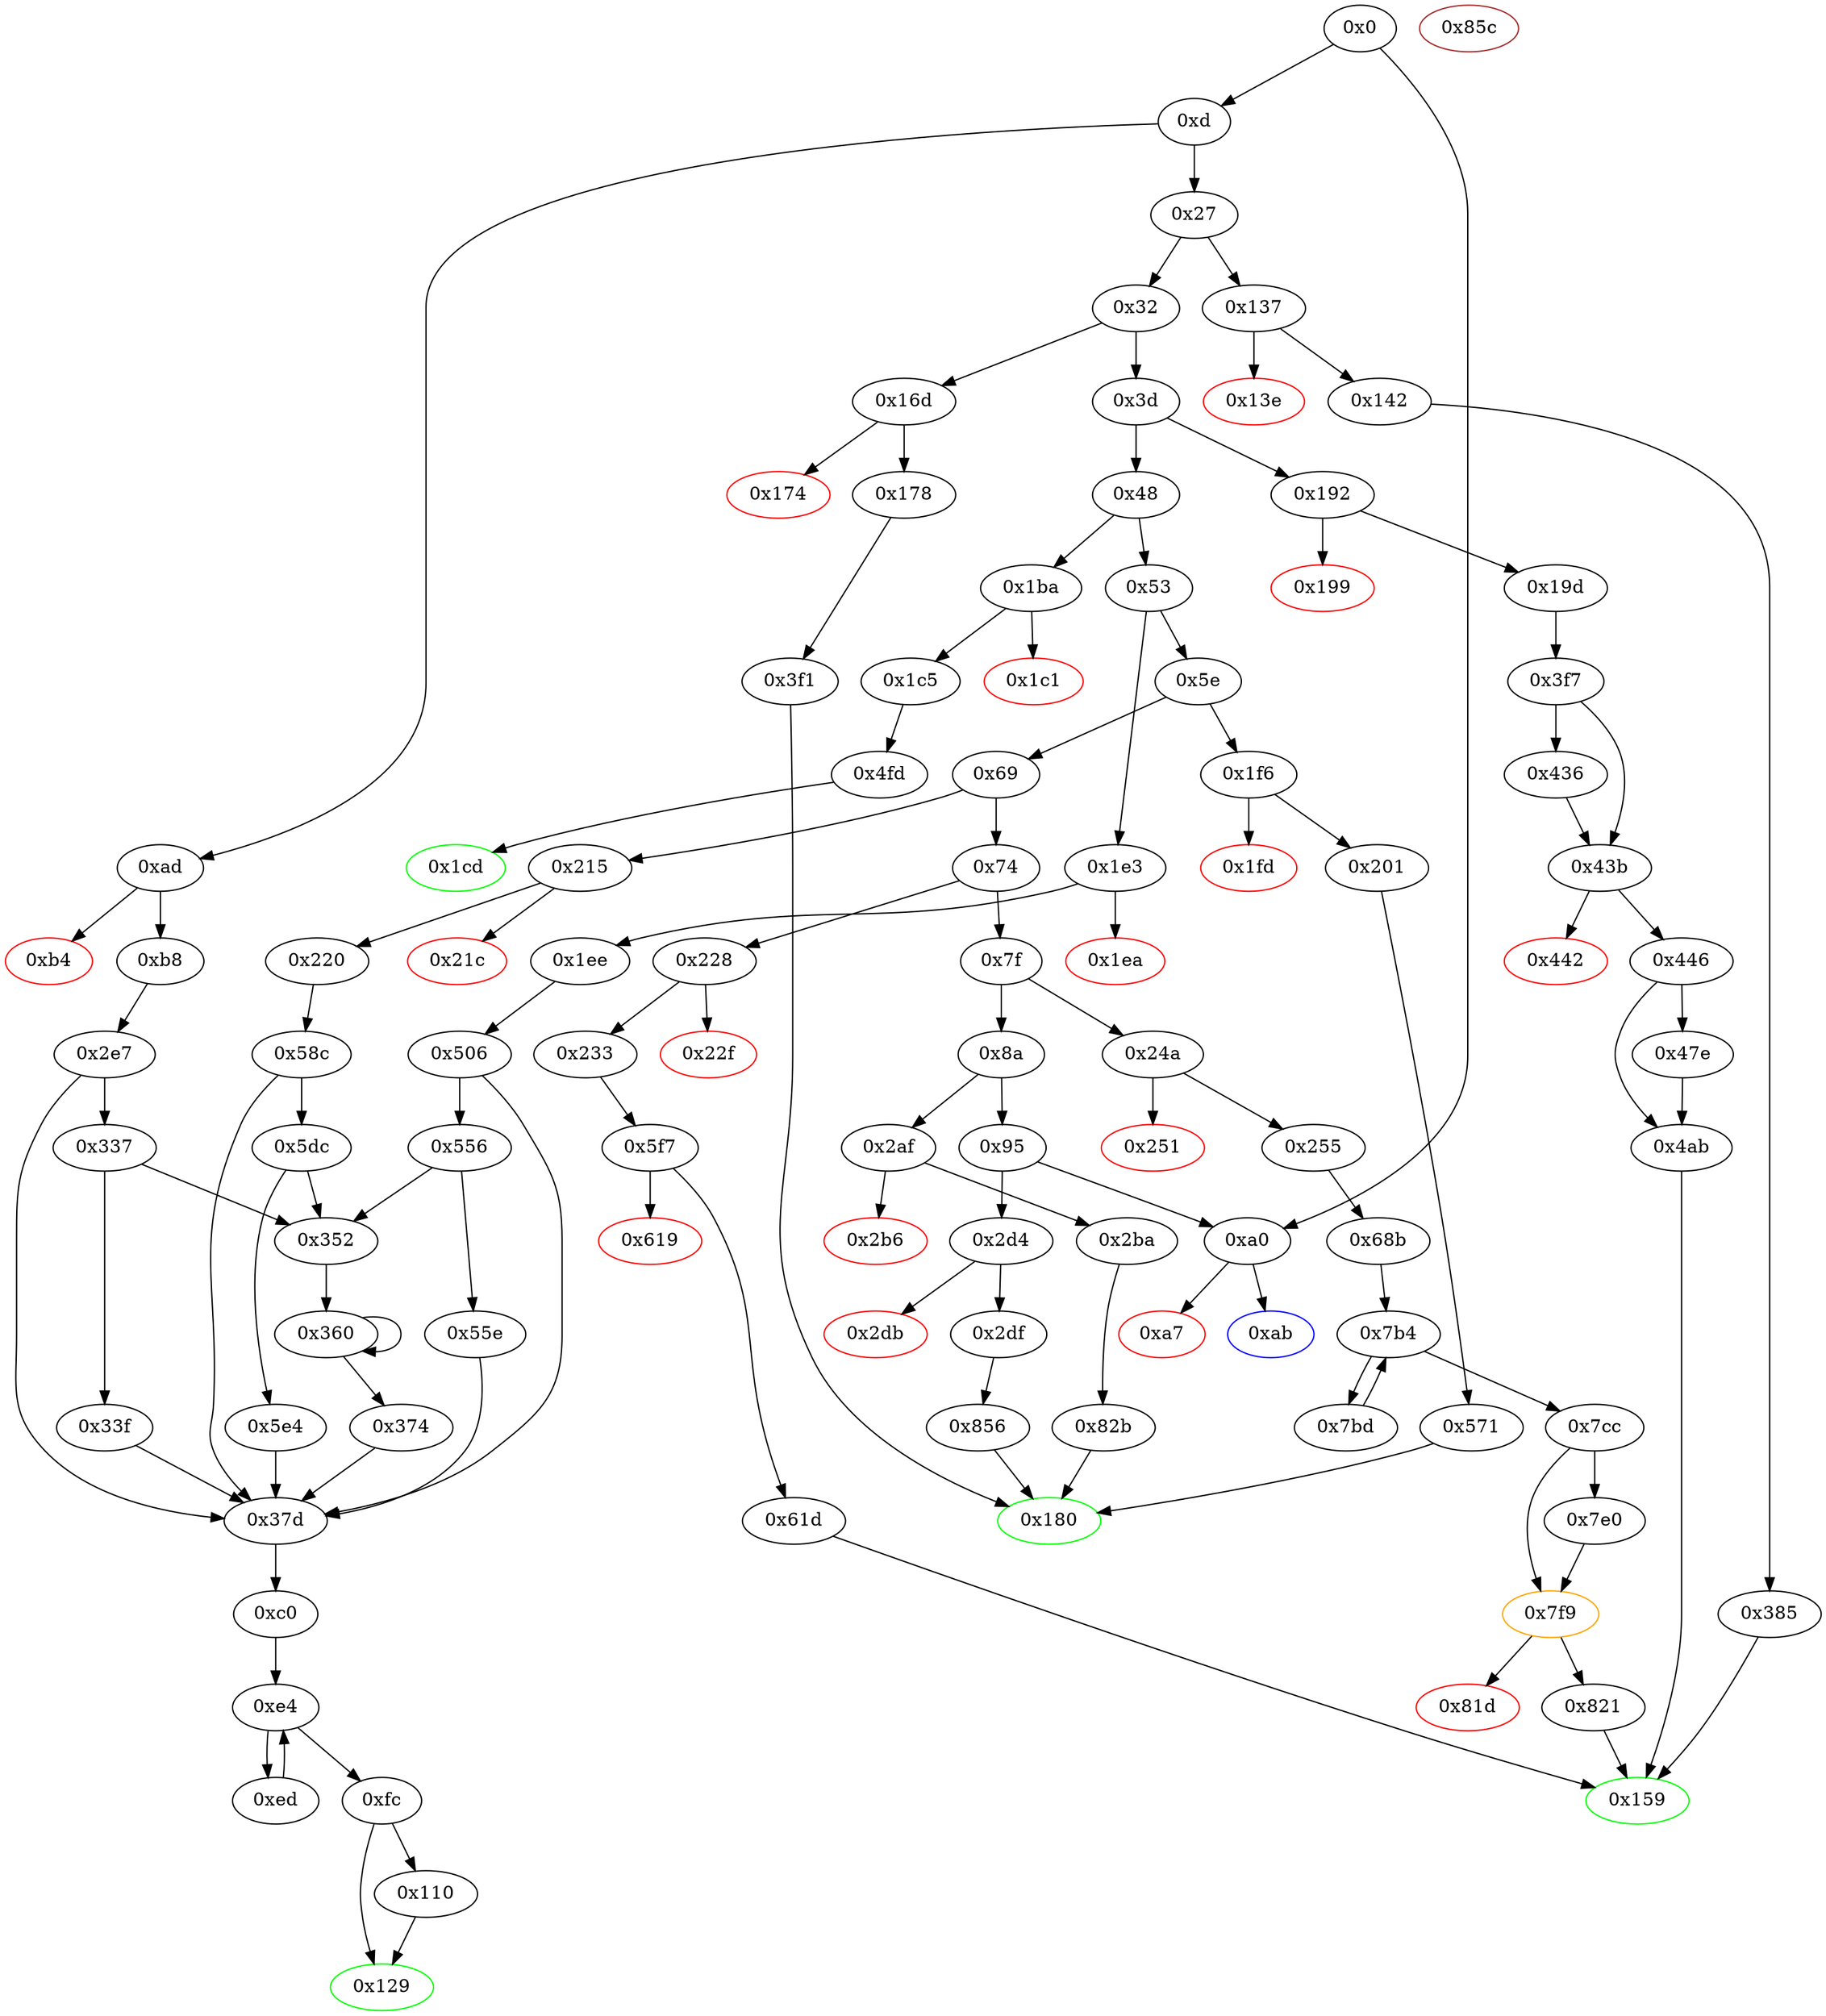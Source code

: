 digraph "" {
"0x68b" [fillcolor=white, id="0x68b", style=filled, tooltip="Block 0x68b\n[0x68b:0x7b3]\n---\nPredecessors: [0x255]\nSuccessors: [0x7b4]\n---\n0x68b JUMPDEST\n0x68c PUSH1 0x1\n0x68e PUSH1 0xa0\n0x690 PUSH1 0x2\n0x692 EXP\n0x693 SUB\n0x694 CALLER\n0x695 DUP2\n0x696 AND\n0x697 PUSH1 0x0\n0x699 DUP2\n0x69a DUP2\n0x69b MSTORE\n0x69c PUSH1 0x2\n0x69e PUSH1 0x20\n0x6a0 SWAP1\n0x6a1 DUP2\n0x6a2 MSTORE\n0x6a3 PUSH1 0x40\n0x6a5 DUP1\n0x6a6 DUP4\n0x6a7 SHA3\n0x6a8 SWAP5\n0x6a9 DUP9\n0x6aa AND\n0x6ab DUP1\n0x6ac DUP5\n0x6ad MSTORE\n0x6ae SWAP5\n0x6af SWAP1\n0x6b0 SWAP2\n0x6b1 MSTORE\n0x6b2 DUP1\n0x6b3 DUP3\n0x6b4 SHA3\n0x6b5 DUP7\n0x6b6 SWAP1\n0x6b7 SSTORE\n0x6b8 SWAP1\n0x6b9 SWAP3\n0x6ba SWAP2\n0x6bb SWAP1\n0x6bc PUSH32 0x8c5be1e5ebec7d5bd14f71427d1e84f3dd0314c0f7b2291e5b200ac8c7c3b925\n0x6dd SWAP1\n0x6de DUP7\n0x6df SWAP1\n0x6e0 MLOAD\n0x6e1 SWAP1\n0x6e2 DUP2\n0x6e3 MSTORE\n0x6e4 PUSH1 0x20\n0x6e6 ADD\n0x6e7 PUSH1 0x40\n0x6e9 MLOAD\n0x6ea DUP1\n0x6eb SWAP2\n0x6ec SUB\n0x6ed SWAP1\n0x6ee LOG3\n0x6ef DUP4\n0x6f0 PUSH1 0x1\n0x6f2 PUSH1 0xa0\n0x6f4 PUSH1 0x2\n0x6f6 EXP\n0x6f7 SUB\n0x6f8 AND\n0x6f9 PUSH1 0x40\n0x6fb MLOAD\n0x6fc PUSH32 0x72656365697665417070726f76616c28616464726573732c75696e743235362c\n0x71d DUP2\n0x71e MSTORE\n0x71f PUSH32 0x616464726573732c627974657329000000000000000000000000000000000000\n0x740 PUSH1 0x20\n0x742 DUP3\n0x743 ADD\n0x744 MSTORE\n0x745 PUSH1 0x2e\n0x747 ADD\n0x748 PUSH1 0x40\n0x74a MLOAD\n0x74b DUP1\n0x74c SWAP2\n0x74d SUB\n0x74e SWAP1\n0x74f SHA3\n0x750 PUSH1 0xe0\n0x752 PUSH1 0x2\n0x754 EXP\n0x755 SWAP1\n0x756 DIV\n0x757 CALLER\n0x758 DUP6\n0x759 ADDRESS\n0x75a DUP7\n0x75b PUSH1 0x40\n0x75d MLOAD\n0x75e DUP6\n0x75f PUSH4 0xffffffff\n0x764 AND\n0x765 PUSH1 0xe0\n0x767 PUSH1 0x2\n0x769 EXP\n0x76a MUL\n0x76b DUP2\n0x76c MSTORE\n0x76d PUSH1 0x4\n0x76f ADD\n0x770 DUP1\n0x771 DUP6\n0x772 PUSH1 0x1\n0x774 PUSH1 0xa0\n0x776 PUSH1 0x2\n0x778 EXP\n0x779 SUB\n0x77a AND\n0x77b PUSH1 0x1\n0x77d PUSH1 0xa0\n0x77f PUSH1 0x2\n0x781 EXP\n0x782 SUB\n0x783 AND\n0x784 DUP2\n0x785 MSTORE\n0x786 PUSH1 0x20\n0x788 ADD\n0x789 DUP5\n0x78a DUP2\n0x78b MSTORE\n0x78c PUSH1 0x20\n0x78e ADD\n0x78f DUP4\n0x790 PUSH1 0x1\n0x792 PUSH1 0xa0\n0x794 PUSH1 0x2\n0x796 EXP\n0x797 SUB\n0x798 AND\n0x799 PUSH1 0x1\n0x79b PUSH1 0xa0\n0x79d PUSH1 0x2\n0x79f EXP\n0x7a0 SUB\n0x7a1 AND\n0x7a2 DUP2\n0x7a3 MSTORE\n0x7a4 PUSH1 0x20\n0x7a6 ADD\n0x7a7 DUP3\n0x7a8 DUP1\n0x7a9 MLOAD\n0x7aa SWAP1\n0x7ab PUSH1 0x20\n0x7ad ADD\n0x7ae SWAP1\n0x7af DUP1\n0x7b0 DUP4\n0x7b1 DUP4\n0x7b2 PUSH1 0x0\n---\n0x68b: JUMPDEST \n0x68c: V600 = 0x1\n0x68e: V601 = 0xa0\n0x690: V602 = 0x2\n0x692: V603 = EXP 0x2 0xa0\n0x693: V604 = SUB 0x10000000000000000000000000000000000000000 0x1\n0x694: V605 = CALLER\n0x696: V606 = AND 0xffffffffffffffffffffffffffffffffffffffff V605\n0x697: V607 = 0x0\n0x69b: M[0x0] = V606\n0x69c: V608 = 0x2\n0x69e: V609 = 0x20\n0x6a2: M[0x20] = 0x2\n0x6a3: V610 = 0x40\n0x6a7: V611 = SHA3 0x0 0x40\n0x6aa: V612 = AND V226 0xffffffffffffffffffffffffffffffffffffffff\n0x6ad: M[0x0] = V612\n0x6b1: M[0x20] = V611\n0x6b4: V613 = SHA3 0x0 0x40\n0x6b7: S[V613] = V228\n0x6bc: V614 = 0x8c5be1e5ebec7d5bd14f71427d1e84f3dd0314c0f7b2291e5b200ac8c7c3b925\n0x6e0: V615 = M[0x40]\n0x6e3: M[V615] = V228\n0x6e4: V616 = 0x20\n0x6e6: V617 = ADD 0x20 V615\n0x6e7: V618 = 0x40\n0x6e9: V619 = M[0x40]\n0x6ec: V620 = SUB V617 V619\n0x6ee: LOG V619 V620 0x8c5be1e5ebec7d5bd14f71427d1e84f3dd0314c0f7b2291e5b200ac8c7c3b925 V606 V612\n0x6f0: V621 = 0x1\n0x6f2: V622 = 0xa0\n0x6f4: V623 = 0x2\n0x6f6: V624 = EXP 0x2 0xa0\n0x6f7: V625 = SUB 0x10000000000000000000000000000000000000000 0x1\n0x6f8: V626 = AND 0xffffffffffffffffffffffffffffffffffffffff V226\n0x6f9: V627 = 0x40\n0x6fb: V628 = M[0x40]\n0x6fc: V629 = 0x72656365697665417070726f76616c28616464726573732c75696e743235362c\n0x71e: M[V628] = 0x72656365697665417070726f76616c28616464726573732c75696e743235362c\n0x71f: V630 = 0x616464726573732c627974657329000000000000000000000000000000000000\n0x740: V631 = 0x20\n0x743: V632 = ADD V628 0x20\n0x744: M[V632] = 0x616464726573732c627974657329000000000000000000000000000000000000\n0x745: V633 = 0x2e\n0x747: V634 = ADD 0x2e V628\n0x748: V635 = 0x40\n0x74a: V636 = M[0x40]\n0x74d: V637 = SUB V634 V636\n0x74f: V638 = SHA3 V636 V637\n0x750: V639 = 0xe0\n0x752: V640 = 0x2\n0x754: V641 = EXP 0x2 0xe0\n0x756: V642 = DIV V638 0x100000000000000000000000000000000000000000000000000000000\n0x757: V643 = CALLER\n0x759: V644 = ADDRESS\n0x75b: V645 = 0x40\n0x75d: V646 = M[0x40]\n0x75f: V647 = 0xffffffff\n0x764: V648 = AND 0xffffffff V642\n0x765: V649 = 0xe0\n0x767: V650 = 0x2\n0x769: V651 = EXP 0x2 0xe0\n0x76a: V652 = MUL 0x100000000000000000000000000000000000000000000000000000000 V648\n0x76c: M[V646] = V652\n0x76d: V653 = 0x4\n0x76f: V654 = ADD 0x4 V646\n0x772: V655 = 0x1\n0x774: V656 = 0xa0\n0x776: V657 = 0x2\n0x778: V658 = EXP 0x2 0xa0\n0x779: V659 = SUB 0x10000000000000000000000000000000000000000 0x1\n0x77a: V660 = AND 0xffffffffffffffffffffffffffffffffffffffff V643\n0x77b: V661 = 0x1\n0x77d: V662 = 0xa0\n0x77f: V663 = 0x2\n0x781: V664 = EXP 0x2 0xa0\n0x782: V665 = SUB 0x10000000000000000000000000000000000000000 0x1\n0x783: V666 = AND 0xffffffffffffffffffffffffffffffffffffffff V660\n0x785: M[V654] = V666\n0x786: V667 = 0x20\n0x788: V668 = ADD 0x20 V654\n0x78b: M[V668] = V228\n0x78c: V669 = 0x20\n0x78e: V670 = ADD 0x20 V668\n0x790: V671 = 0x1\n0x792: V672 = 0xa0\n0x794: V673 = 0x2\n0x796: V674 = EXP 0x2 0xa0\n0x797: V675 = SUB 0x10000000000000000000000000000000000000000 0x1\n0x798: V676 = AND 0xffffffffffffffffffffffffffffffffffffffff V644\n0x799: V677 = 0x1\n0x79b: V678 = 0xa0\n0x79d: V679 = 0x2\n0x79f: V680 = EXP 0x2 0xa0\n0x7a0: V681 = SUB 0x10000000000000000000000000000000000000000 0x1\n0x7a1: V682 = AND 0xffffffffffffffffffffffffffffffffffffffff V676\n0x7a3: M[V670] = V682\n0x7a4: V683 = 0x20\n0x7a6: V684 = ADD 0x20 V670\n0x7a9: V685 = M[V242]\n0x7ab: V686 = 0x20\n0x7ad: V687 = ADD 0x20 V242\n0x7b2: V688 = 0x0\n---\nEntry stack: [V13, 0x159, V226, V228, V242]\nStack pops: 3\nStack additions: [S2, S1, S0, 0x0, V626, V642, V643, S1, V644, S0, V654, V684, V687, V685, V685, V684, V687, 0x0]\nExit stack: [V13, 0x159, V226, V228, V242, 0x0, V626, V642, V643, V228, V644, V242, V654, V684, V687, V685, V685, V684, V687, 0x0]\n\nDef sites:\nV13: {0xd.0x1b}\n0x159: {0x255.0x256}\nV226: {0x255.0x265}\nV228: {0x255.0x26a}\nV242: {0x255.0x289}\n"];
"0x352" [fillcolor=white, id="0x352", style=filled, tooltip="Block 0x352\n[0x352:0x35f]\n---\nPredecessors: [0x337, 0x556, 0x5dc]\nSuccessors: [0x360]\n---\n0x352 JUMPDEST\n0x353 DUP3\n0x354 ADD\n0x355 SWAP2\n0x356 SWAP1\n0x357 PUSH1 0x0\n0x359 MSTORE\n0x35a PUSH1 0x20\n0x35c PUSH1 0x0\n0x35e SHA3\n0x35f SWAP1\n---\n0x352: JUMPDEST \n0x354: V319 = ADD S2 S0\n0x357: V320 = 0x0\n0x359: M[0x0] = {0x3, 0x5, 0x6}\n0x35a: V321 = 0x20\n0x35c: V322 = 0x0\n0x35e: V323 = SHA3 0x0 0x20\n---\nEntry stack: [V13, 0xc0, S5, {0x3, 0x5, 0x6}, S3, S2, {0x3, 0x5, 0x6}, S0]\nStack pops: 3\nStack additions: [V319, V323, S2]\nExit stack: [V13, 0xc0, S5, {0x3, 0x5, 0x6}, S3, V319, V323, S2]\n\nDef sites:\nV13: {0xd.0x1b}\n0xc0: {0xb8.0xb9, 0x220.0x221, 0x1ee.0x1ef}\nS5: {0x58c.0x5b1, 0x2e7.0x30c, 0x506.0x52b}\n{0x3, 0x5, 0x6}: {0x58c.0x58d, 0x2e7.0x2e8, 0x506.0x507}\nS3: {0x58c.0x5a1, 0x2e7.0x2fc, 0x506.0x51b}\nS2: {0x58c.0x5c1, 0x2e7.0x31c, 0x506.0x53b}\n{0x3, 0x5, 0x6}: {0x58c.0x58d, 0x2e7.0x2e8, 0x506.0x507}\nS0: {0x58c.0x5d5, 0x2e7.0x330, 0x506.0x54f}\n"];
"0x2af" [fillcolor=white, id="0x2af", style=filled, tooltip="Block 0x2af\n[0x2af:0x2b5]\n---\nPredecessors: [0x8a]\nSuccessors: [0x2b6, 0x2ba]\n---\n0x2af JUMPDEST\n0x2b0 CALLVALUE\n0x2b1 ISZERO\n0x2b2 PUSH2 0x2ba\n0x2b5 JUMPI\n---\n0x2af: JUMPDEST \n0x2b0: V248 = CALLVALUE\n0x2b1: V249 = ISZERO V248\n0x2b2: V250 = 0x2ba\n0x2b5: JUMPI 0x2ba V249\n---\nEntry stack: [V13]\nStack pops: 0\nStack additions: []\nExit stack: [V13]\n\nDef sites:\nV13: {0xd.0x1b}\n"];
"0x1c5" [fillcolor=white, id="0x1c5", style=filled, tooltip="Block 0x1c5\n[0x1c5:0x1cc]\n---\nPredecessors: [0x1ba]\nSuccessors: [0x4fd]\n---\n0x1c5 JUMPDEST\n0x1c6 PUSH2 0x1cd\n0x1c9 PUSH2 0x4fd\n0x1cc JUMP\n---\n0x1c5: JUMPDEST \n0x1c6: V161 = 0x1cd\n0x1c9: V162 = 0x4fd\n0x1cc: JUMP 0x4fd\n---\nEntry stack: [V13]\nStack pops: 0\nStack additions: [0x1cd]\nExit stack: [V13, 0x1cd]\n\nDef sites:\nV13: {0xd.0x1b}\n"];
"0x2df" [fillcolor=white, id="0x2df", style=filled, tooltip="Block 0x2df\n[0x2df:0x2e6]\n---\nPredecessors: [0x2d4]\nSuccessors: [0x856]\n---\n0x2df JUMPDEST\n0x2e0 PUSH2 0x180\n0x2e3 PUSH2 0x856\n0x2e6 JUMP\n---\n0x2df: JUMPDEST \n0x2e0: V269 = 0x180\n0x2e3: V270 = 0x856\n0x2e6: JUMP 0x856\n---\nEntry stack: [V13]\nStack pops: 0\nStack additions: [0x180]\nExit stack: [V13, 0x180]\n\nDef sites:\nV13: {0xd.0x1b}\n"];
"0x856" [fillcolor=white, id="0x856", style=filled, tooltip="Block 0x856\n[0x856:0x85b]\n---\nPredecessors: [0x2df]\nSuccessors: [0x180]\n---\n0x856 JUMPDEST\n0x857 PUSH1 0x7\n0x859 SLOAD\n0x85a DUP2\n0x85b JUMP\n---\n0x856: JUMPDEST \n0x857: V743 = 0x7\n0x859: V744 = S[0x7]\n0x85b: JUMP 0x180\n---\nEntry stack: [V13, 0x180]\nStack pops: 1\nStack additions: [S0, V744]\nExit stack: [V13, 0x180, V744]\n\nDef sites:\nV13: {0xd.0x1b}\n0x180: {0x2df.0x2e0}\n"];
"0xa0" [fillcolor=white, id="0xa0", style=filled, tooltip="Block 0xa0\n[0xa0:0xa6]\n---\nPredecessors: [0x0, 0x95]\nSuccessors: [0xa7, 0xab]\n---\n0xa0 JUMPDEST\n0xa1 CALLVALUE\n0xa2 ISZERO\n0xa3 PUSH2 0xab\n0xa6 JUMPI\n---\n0xa0: JUMPDEST \n0xa1: V50 = CALLVALUE\n0xa2: V51 = ISZERO V50\n0xa3: V52 = 0xab\n0xa6: JUMPI 0xab V51\n---\nEntry stack: [V13]\nStack pops: 0\nStack additions: []\nExit stack: [V13]\n\nDef sites:\nV13: {0xd.0x1b}\n"];
"0x1ba" [fillcolor=white, id="0x1ba", style=filled, tooltip="Block 0x1ba\n[0x1ba:0x1c0]\n---\nPredecessors: [0x48]\nSuccessors: [0x1c1, 0x1c5]\n---\n0x1ba JUMPDEST\n0x1bb CALLVALUE\n0x1bc ISZERO\n0x1bd PUSH2 0x1c5\n0x1c0 JUMPI\n---\n0x1ba: JUMPDEST \n0x1bb: V157 = CALLVALUE\n0x1bc: V158 = ISZERO V157\n0x1bd: V159 = 0x1c5\n0x1c0: JUMPI 0x1c5 V158\n---\nEntry stack: [V13]\nStack pops: 0\nStack additions: []\nExit stack: [V13]\n\nDef sites:\nV13: {0xd.0x1b}\n"];
"0x255" [fillcolor=white, id="0x255", style=filled, tooltip="Block 0x255\n[0x255:0x2ae]\n---\nPredecessors: [0x24a]\nSuccessors: [0x68b]\n---\n0x255 JUMPDEST\n0x256 PUSH2 0x159\n0x259 PUSH1 0x4\n0x25b DUP1\n0x25c CALLDATALOAD\n0x25d PUSH1 0x1\n0x25f PUSH1 0xa0\n0x261 PUSH1 0x2\n0x263 EXP\n0x264 SUB\n0x265 AND\n0x266 SWAP1\n0x267 PUSH1 0x24\n0x269 DUP1\n0x26a CALLDATALOAD\n0x26b SWAP2\n0x26c SWAP1\n0x26d PUSH1 0x64\n0x26f SWAP1\n0x270 PUSH1 0x44\n0x272 CALLDATALOAD\n0x273 SWAP1\n0x274 DUP2\n0x275 ADD\n0x276 SWAP1\n0x277 DUP4\n0x278 ADD\n0x279 CALLDATALOAD\n0x27a DUP1\n0x27b PUSH1 0x20\n0x27d PUSH1 0x1f\n0x27f DUP3\n0x280 ADD\n0x281 DUP2\n0x282 SWAP1\n0x283 DIV\n0x284 DUP2\n0x285 MUL\n0x286 ADD\n0x287 PUSH1 0x40\n0x289 MLOAD\n0x28a SWAP1\n0x28b DUP2\n0x28c ADD\n0x28d PUSH1 0x40\n0x28f MSTORE\n0x290 DUP2\n0x291 DUP2\n0x292 MSTORE\n0x293 SWAP3\n0x294 SWAP2\n0x295 SWAP1\n0x296 PUSH1 0x20\n0x298 DUP5\n0x299 ADD\n0x29a DUP4\n0x29b DUP4\n0x29c DUP1\n0x29d DUP3\n0x29e DUP5\n0x29f CALLDATACOPY\n0x2a0 POP\n0x2a1 SWAP5\n0x2a2 SWAP7\n0x2a3 POP\n0x2a4 PUSH2 0x68b\n0x2a7 SWAP6\n0x2a8 POP\n0x2a9 POP\n0x2aa POP\n0x2ab POP\n0x2ac POP\n0x2ad POP\n0x2ae JUMP\n---\n0x255: JUMPDEST \n0x256: V218 = 0x159\n0x259: V219 = 0x4\n0x25c: V220 = CALLDATALOAD 0x4\n0x25d: V221 = 0x1\n0x25f: V222 = 0xa0\n0x261: V223 = 0x2\n0x263: V224 = EXP 0x2 0xa0\n0x264: V225 = SUB 0x10000000000000000000000000000000000000000 0x1\n0x265: V226 = AND 0xffffffffffffffffffffffffffffffffffffffff V220\n0x267: V227 = 0x24\n0x26a: V228 = CALLDATALOAD 0x24\n0x26d: V229 = 0x64\n0x270: V230 = 0x44\n0x272: V231 = CALLDATALOAD 0x44\n0x275: V232 = ADD V231 0x24\n0x278: V233 = ADD 0x4 V231\n0x279: V234 = CALLDATALOAD V233\n0x27b: V235 = 0x20\n0x27d: V236 = 0x1f\n0x280: V237 = ADD V234 0x1f\n0x283: V238 = DIV V237 0x20\n0x285: V239 = MUL 0x20 V238\n0x286: V240 = ADD V239 0x20\n0x287: V241 = 0x40\n0x289: V242 = M[0x40]\n0x28c: V243 = ADD V242 V240\n0x28d: V244 = 0x40\n0x28f: M[0x40] = V243\n0x292: M[V242] = V234\n0x296: V245 = 0x20\n0x299: V246 = ADD V242 0x20\n0x29f: CALLDATACOPY V246 V232 V234\n0x2a4: V247 = 0x68b\n0x2ae: JUMP 0x68b\n---\nEntry stack: [V13]\nStack pops: 0\nStack additions: [0x159, V226, V228, V242]\nExit stack: [V13, 0x159, V226, V228, V242]\n\nDef sites:\nV13: {0xd.0x1b}\n"];
"0x1e3" [fillcolor=white, id="0x1e3", style=filled, tooltip="Block 0x1e3\n[0x1e3:0x1e9]\n---\nPredecessors: [0x53]\nSuccessors: [0x1ea, 0x1ee]\n---\n0x1e3 JUMPDEST\n0x1e4 CALLVALUE\n0x1e5 ISZERO\n0x1e6 PUSH2 0x1ee\n0x1e9 JUMPI\n---\n0x1e3: JUMPDEST \n0x1e4: V172 = CALLVALUE\n0x1e5: V173 = ISZERO V172\n0x1e6: V174 = 0x1ee\n0x1e9: JUMPI 0x1ee V173\n---\nEntry stack: [V13]\nStack pops: 0\nStack additions: []\nExit stack: [V13]\n\nDef sites:\nV13: {0xd.0x1b}\n"];
"0x69" [fillcolor=white, id="0x69", style=filled, tooltip="Block 0x69\n[0x69:0x73]\n---\nPredecessors: [0x5e]\nSuccessors: [0x74, 0x215]\n---\n0x69 DUP1\n0x6a PUSH4 0x95d89b41\n0x6f EQ\n0x70 PUSH2 0x215\n0x73 JUMPI\n---\n0x6a: V35 = 0x95d89b41\n0x6f: V36 = EQ 0x95d89b41 V13\n0x70: V37 = 0x215\n0x73: JUMPI 0x215 V36\n---\nEntry stack: [V13]\nStack pops: 1\nStack additions: [S0]\nExit stack: [V13]\n\nDef sites:\nV13: {0xd.0x1b}\n"];
"0x1c1" [color=red, fillcolor=white, id="0x1c1", style=filled, tooltip="Block 0x1c1\n[0x1c1:0x1c4]\n---\nPredecessors: [0x1ba]\nSuccessors: []\n---\n0x1c1 PUSH1 0x0\n0x1c3 DUP1\n0x1c4 REVERT\n---\n0x1c1: V160 = 0x0\n0x1c4: REVERT 0x0 0x0\n---\nEntry stack: [V13]\nStack pops: 0\nStack additions: []\nExit stack: [V13]\n\nDef sites:\nV13: {0xd.0x1b}\n"];
"0x81d" [color=red, fillcolor=white, id="0x81d", style=filled, tooltip="Block 0x81d\n[0x81d:0x820]\n---\nPredecessors: [0x7f9]\nSuccessors: []\n---\n0x81d PUSH1 0x0\n0x81f DUP1\n0x820 REVERT\n---\n0x81d: V727 = 0x0\n0x820: REVERT 0x0 0x0\n---\nEntry stack: [V13, 0x159, V226, V228, V242, 0x0]\nStack pops: 0\nStack additions: []\nExit stack: [V13, 0x159, V226, V228, V242, 0x0]\n\nDef sites:\nV13: {0xd.0x1b}\n0x159: {0x255.0x256}\nV226: {0x255.0x265}\nV228: {0x255.0x26a}\nV242: {0x255.0x289}\n0x0: {0x68b.0x697}\n"];
"0x24a" [fillcolor=white, id="0x24a", style=filled, tooltip="Block 0x24a\n[0x24a:0x250]\n---\nPredecessors: [0x7f]\nSuccessors: [0x251, 0x255]\n---\n0x24a JUMPDEST\n0x24b CALLVALUE\n0x24c ISZERO\n0x24d PUSH2 0x255\n0x250 JUMPI\n---\n0x24a: JUMPDEST \n0x24b: V214 = CALLVALUE\n0x24c: V215 = ISZERO V214\n0x24d: V216 = 0x255\n0x250: JUMPI 0x255 V215\n---\nEntry stack: [V13]\nStack pops: 0\nStack additions: []\nExit stack: [V13]\n\nDef sites:\nV13: {0xd.0x1b}\n"];
"0x1ea" [color=red, fillcolor=white, id="0x1ea", style=filled, tooltip="Block 0x1ea\n[0x1ea:0x1ed]\n---\nPredecessors: [0x1e3]\nSuccessors: []\n---\n0x1ea PUSH1 0x0\n0x1ec DUP1\n0x1ed REVERT\n---\n0x1ea: V175 = 0x0\n0x1ed: REVERT 0x0 0x0\n---\nEntry stack: [V13]\nStack pops: 0\nStack additions: []\nExit stack: [V13]\n\nDef sites:\nV13: {0xd.0x1b}\n"];
"0x8a" [fillcolor=white, id="0x8a", style=filled, tooltip="Block 0x8a\n[0x8a:0x94]\n---\nPredecessors: [0x7f]\nSuccessors: [0x95, 0x2af]\n---\n0x8a DUP1\n0x8b PUSH4 0xdd62ed3e\n0x90 EQ\n0x91 PUSH2 0x2af\n0x94 JUMPI\n---\n0x8b: V44 = 0xdd62ed3e\n0x90: V45 = EQ 0xdd62ed3e V13\n0x91: V46 = 0x2af\n0x94: JUMPI 0x2af V45\n---\nEntry stack: [V13]\nStack pops: 1\nStack additions: [S0]\nExit stack: [V13]\n\nDef sites:\nV13: {0xd.0x1b}\n"];
"0x74" [fillcolor=white, id="0x74", style=filled, tooltip="Block 0x74\n[0x74:0x7e]\n---\nPredecessors: [0x69]\nSuccessors: [0x7f, 0x228]\n---\n0x74 DUP1\n0x75 PUSH4 0xa9059cbb\n0x7a EQ\n0x7b PUSH2 0x228\n0x7e JUMPI\n---\n0x75: V38 = 0xa9059cbb\n0x7a: V39 = EQ 0xa9059cbb V13\n0x7b: V40 = 0x228\n0x7e: JUMPI 0x228 V39\n---\nEntry stack: [V13]\nStack pops: 1\nStack additions: [S0]\nExit stack: [V13]\n\nDef sites:\nV13: {0xd.0x1b}\n"];
"0xfc" [fillcolor=white, id="0xfc", style=filled, tooltip="Block 0xfc\n[0xfc:0x10f]\n---\nPredecessors: [0xe4]\nSuccessors: [0x110, 0x129]\n---\n0xfc JUMPDEST\n0xfd POP\n0xfe POP\n0xff POP\n0x100 POP\n0x101 SWAP1\n0x102 POP\n0x103 SWAP1\n0x104 DUP2\n0x105 ADD\n0x106 SWAP1\n0x107 PUSH1 0x1f\n0x109 AND\n0x10a DUP1\n0x10b ISZERO\n0x10c PUSH2 0x129\n0x10f JUMPI\n---\n0xfc: JUMPDEST \n0x105: V80 = ADD V67 V66\n0x107: V81 = 0x1f\n0x109: V82 = AND 0x1f V67\n0x10b: V83 = ISZERO V82\n0x10c: V84 = 0x129\n0x10f: JUMPI 0x129 V83\n---\nEntry stack: [V13, 0xc0, S9, V61, V61, V66, V69, V67, V67, V66, V69, S0]\nStack pops: 7\nStack additions: [V80, V82]\nExit stack: [V13, 0xc0, S9, V61, V61, V80, V82]\n\nDef sites:\nV13: {0xd.0x1b}\n0xc0: {0xb8.0xb9, 0x220.0x221, 0x1ee.0x1ef}\nS9: {0x58c.0x5b1, 0x2e7.0x30c, 0x506.0x52b}\nV61: {0xc0.0xc3}\nV61: {0xc0.0xc3}\nV66: {0xc0.0xd5}\nV69: {0xc0.0xdd}\nV67: {0xc0.0xd9}\nV67: {0xc0.0xd9}\nV66: {0xc0.0xd5}\nV69: {0xc0.0xdd}\nS0: {0xc0.0xe2, 0xed.0xf7}\n"];
"0x442" [color=red, fillcolor=white, id="0x442", style=filled, tooltip="Block 0x442\n[0x442:0x445]\n---\nPredecessors: [0x43b]\nSuccessors: []\n---\n0x442 PUSH1 0x0\n0x444 DUP1\n0x445 REVERT\n---\n0x442: V385 = 0x0\n0x445: REVERT 0x0 0x0\n---\nEntry stack: [V13, 0x159, V150, V153, V155, 0x0, V373]\nStack pops: 0\nStack additions: []\nExit stack: [V13, 0x159, V150, V153, V155, 0x0, V373]\n\nDef sites:\nV13: {0xd.0x1b}\n0x159: {0x19d.0x19e}\nV150: {0x19d.0x1ad}\nV153: {0x19d.0x1b2}\nV155: {0x19d.0x1b5}\n0x0: {0x3f7.0x403}\nV373: {0x3f7.0x420}\n"];
"0xe4" [fillcolor=white, id="0xe4", style=filled, tooltip="Block 0xe4\n[0xe4:0xec]\n---\nPredecessors: [0xc0, 0xed]\nSuccessors: [0xed, 0xfc]\n---\n0xe4 JUMPDEST\n0xe5 DUP4\n0xe6 DUP2\n0xe7 LT\n0xe8 ISZERO\n0xe9 PUSH2 0xfc\n0xec JUMPI\n---\n0xe4: JUMPDEST \n0xe7: V71 = LT S0 V67\n0xe8: V72 = ISZERO V71\n0xe9: V73 = 0xfc\n0xec: JUMPI 0xfc V72\n---\nEntry stack: [V13, 0xc0, S9, V61, V61, V66, V69, V67, V67, V66, V69, S0]\nStack pops: 4\nStack additions: [S3, S2, S1, S0]\nExit stack: [V13, 0xc0, S9, V61, V61, V66, V69, V67, V67, V66, V69, S0]\n\nDef sites:\nV13: {0xd.0x1b}\n0xc0: {0xb8.0xb9, 0x220.0x221, 0x1ee.0x1ef}\nS9: {0x58c.0x5b1, 0x2e7.0x30c, 0x506.0x52b}\nV61: {0xc0.0xc3}\nV61: {0xc0.0xc3}\nV66: {0xc0.0xd5}\nV69: {0xc0.0xdd}\nV67: {0xc0.0xd9}\nV67: {0xc0.0xd9}\nV66: {0xc0.0xd5}\nV69: {0xc0.0xdd}\nS0: {0xc0.0xe2, 0xed.0xf7}\n"];
"0x61d" [fillcolor=white, id="0x61d", style=filled, tooltip="Block 0x61d\n[0x61d:0x68a]\n---\nPredecessors: [0x5f7]\nSuccessors: [0x159]\n---\n0x61d JUMPDEST\n0x61e PUSH1 0x1\n0x620 PUSH1 0xa0\n0x622 PUSH1 0x2\n0x624 EXP\n0x625 SUB\n0x626 CALLER\n0x627 DUP2\n0x628 AND\n0x629 PUSH1 0x0\n0x62b DUP2\n0x62c DUP2\n0x62d MSTORE\n0x62e PUSH1 0x1\n0x630 PUSH1 0x20\n0x632 MSTORE\n0x633 PUSH1 0x40\n0x635 DUP1\n0x636 DUP3\n0x637 SHA3\n0x638 DUP1\n0x639 SLOAD\n0x63a DUP8\n0x63b SWAP1\n0x63c SUB\n0x63d SWAP1\n0x63e SSTORE\n0x63f SWAP3\n0x640 DUP7\n0x641 AND\n0x642 DUP1\n0x643 DUP3\n0x644 MSTORE\n0x645 SWAP1\n0x646 DUP4\n0x647 SWAP1\n0x648 SHA3\n0x649 DUP1\n0x64a SLOAD\n0x64b DUP7\n0x64c ADD\n0x64d SWAP1\n0x64e SSTORE\n0x64f SWAP2\n0x650 PUSH32 0xddf252ad1be2c89b69c2b068fc378daa952ba7f163c4a11628f55a4df523b3ef\n0x671 SWAP1\n0x672 DUP6\n0x673 SWAP1\n0x674 MLOAD\n0x675 SWAP1\n0x676 DUP2\n0x677 MSTORE\n0x678 PUSH1 0x20\n0x67a ADD\n0x67b PUSH1 0x40\n0x67d MLOAD\n0x67e DUP1\n0x67f SWAP2\n0x680 SUB\n0x681 SWAP1\n0x682 LOG3\n0x683 POP\n0x684 PUSH1 0x1\n0x686 SWAP3\n0x687 SWAP2\n0x688 POP\n0x689 POP\n0x68a JUMP\n---\n0x61d: JUMPDEST \n0x61e: V574 = 0x1\n0x620: V575 = 0xa0\n0x622: V576 = 0x2\n0x624: V577 = EXP 0x2 0xa0\n0x625: V578 = SUB 0x10000000000000000000000000000000000000000 0x1\n0x626: V579 = CALLER\n0x628: V580 = AND 0xffffffffffffffffffffffffffffffffffffffff V579\n0x629: V581 = 0x0\n0x62d: M[0x0] = V580\n0x62e: V582 = 0x1\n0x630: V583 = 0x20\n0x632: M[0x20] = 0x1\n0x633: V584 = 0x40\n0x637: V585 = SHA3 0x0 0x40\n0x639: V586 = S[V585]\n0x63c: V587 = SUB V586 V212\n0x63e: S[V585] = V587\n0x641: V588 = AND V210 0xffffffffffffffffffffffffffffffffffffffff\n0x644: M[0x0] = V588\n0x648: V589 = SHA3 0x0 0x40\n0x64a: V590 = S[V589]\n0x64c: V591 = ADD V212 V590\n0x64e: S[V589] = V591\n0x650: V592 = 0xddf252ad1be2c89b69c2b068fc378daa952ba7f163c4a11628f55a4df523b3ef\n0x674: V593 = M[0x40]\n0x677: M[V593] = V212\n0x678: V594 = 0x20\n0x67a: V595 = ADD 0x20 V593\n0x67b: V596 = 0x40\n0x67d: V597 = M[0x40]\n0x680: V598 = SUB V595 V597\n0x682: LOG V597 V598 0xddf252ad1be2c89b69c2b068fc378daa952ba7f163c4a11628f55a4df523b3ef V580 V588\n0x684: V599 = 0x1\n0x68a: JUMP 0x159\n---\nEntry stack: [V13, 0x159, V210, V212, 0x0]\nStack pops: 4\nStack additions: [0x1]\nExit stack: [V13, 0x1]\n\nDef sites:\nV13: {0xd.0x1b}\n0x159: {0x233.0x234}\nV210: {0x233.0x242}\nV212: {0x233.0x245}\n0x0: {0x5f7.0x602}\n"];
"0x5dc" [fillcolor=white, id="0x5dc", style=filled, tooltip="Block 0x5dc\n[0x5dc:0x5e3]\n---\nPredecessors: [0x58c]\nSuccessors: [0x352, 0x5e4]\n---\n0x5dc DUP1\n0x5dd PUSH1 0x1f\n0x5df LT\n0x5e0 PUSH2 0x352\n0x5e3 JUMPI\n---\n0x5dd: V547 = 0x1f\n0x5df: V548 = LT 0x1f V544\n0x5e0: V549 = 0x352\n0x5e3: JUMPI 0x352 V548\n---\nEntry stack: [V13, 0xc0, V529, 0x5, V520, V533, 0x5, V544]\nStack pops: 1\nStack additions: [S0]\nExit stack: [V13, 0xc0, V529, 0x5, V520, V533, 0x5, V544]\n\nDef sites:\nV13: {0xd.0x1b}\n0xc0: {0x220.0x221}\nV529: {0x58c.0x5b1}\n0x5: {0x58c.0x58d}\nV520: {0x58c.0x5a1}\nV533: {0x58c.0x5c1}\n0x5: {0x58c.0x58d}\nV544: {0x58c.0x5d5}\n"];
"0x7cc" [fillcolor=white, id="0x7cc", style=filled, tooltip="Block 0x7cc\n[0x7cc:0x7df]\n---\nPredecessors: [0x7b4]\nSuccessors: [0x7e0, 0x7f9]\n---\n0x7cc JUMPDEST\n0x7cd POP\n0x7ce POP\n0x7cf POP\n0x7d0 POP\n0x7d1 SWAP1\n0x7d2 POP\n0x7d3 SWAP1\n0x7d4 DUP2\n0x7d5 ADD\n0x7d6 SWAP1\n0x7d7 PUSH1 0x1f\n0x7d9 AND\n0x7da DUP1\n0x7db ISZERO\n0x7dc PUSH2 0x7f9\n0x7df JUMPI\n---\n0x7cc: JUMPDEST \n0x7d5: V698 = ADD V685 V684\n0x7d7: V699 = 0x1f\n0x7d9: V700 = AND 0x1f V685\n0x7db: V701 = ISZERO V700\n0x7dc: V702 = 0x7f9\n0x7df: JUMPI 0x7f9 V701\n---\nEntry stack: [V13, 0x159, V226, V228, V242, 0x0, V626, V642, V643, V228, V644, V242, V654, V684, V687, V685, V685, V684, V687, S0]\nStack pops: 7\nStack additions: [V698, V700]\nExit stack: [V13, 0x159, V226, V228, V242, 0x0, V626, V642, V643, V228, V644, V242, V654, V698, V700]\n\nDef sites:\nV13: {0xd.0x1b}\n0x159: {0x255.0x256}\nV226: {0x255.0x265}\nV228: {0x255.0x26a}\nV242: {0x255.0x289}\n0x0: {0x68b.0x697}\nV626: {0x68b.0x6f8}\nV642: {0x68b.0x756}\nV643: {0x68b.0x757}\nV228: {0x255.0x26a}\nV644: {0x68b.0x759}\nV242: {0x255.0x289}\nV654: {0x68b.0x76f}\nV684: {0x68b.0x7a6}\nV687: {0x68b.0x7ad}\nV685: {0x68b.0x7a9}\nV685: {0x68b.0x7a9}\nV684: {0x68b.0x7a6}\nV687: {0x68b.0x7ad}\nS0: {0x68b.0x7b2, 0x7bd.0x7c7}\n"];
"0x137" [fillcolor=white, id="0x137", style=filled, tooltip="Block 0x137\n[0x137:0x13d]\n---\nPredecessors: [0x27]\nSuccessors: [0x13e, 0x142]\n---\n0x137 JUMPDEST\n0x138 CALLVALUE\n0x139 ISZERO\n0x13a PUSH2 0x142\n0x13d JUMPI\n---\n0x137: JUMPDEST \n0x138: V100 = CALLVALUE\n0x139: V101 = ISZERO V100\n0x13a: V102 = 0x142\n0x13d: JUMPI 0x142 V101\n---\nEntry stack: [V13]\nStack pops: 0\nStack additions: []\nExit stack: [V13]\n\nDef sites:\nV13: {0xd.0x1b}\n"];
"0x556" [fillcolor=white, id="0x556", style=filled, tooltip="Block 0x556\n[0x556:0x55d]\n---\nPredecessors: [0x506]\nSuccessors: [0x352, 0x55e]\n---\n0x556 DUP1\n0x557 PUSH1 0x1f\n0x559 LT\n0x55a PUSH2 0x352\n0x55d JUMPI\n---\n0x557: V487 = 0x1f\n0x559: V488 = LT 0x1f V484\n0x55a: V489 = 0x352\n0x55d: JUMPI 0x352 V488\n---\nEntry stack: [V13, 0xc0, V469, 0x6, V460, V473, 0x6, V484]\nStack pops: 1\nStack additions: [S0]\nExit stack: [V13, 0xc0, V469, 0x6, V460, V473, 0x6, V484]\n\nDef sites:\nV13: {0xd.0x1b}\n0xc0: {0x1ee.0x1ef}\nV469: {0x506.0x52b}\n0x6: {0x506.0x507}\nV460: {0x506.0x51b}\nV473: {0x506.0x53b}\n0x6: {0x506.0x507}\nV484: {0x506.0x54f}\n"];
"0x3f1" [fillcolor=white, id="0x3f1", style=filled, tooltip="Block 0x3f1\n[0x3f1:0x3f6]\n---\nPredecessors: [0x178]\nSuccessors: [0x180]\n---\n0x3f1 JUMPDEST\n0x3f2 PUSH1 0x0\n0x3f4 SLOAD\n0x3f5 DUP2\n0x3f6 JUMP\n---\n0x3f1: JUMPDEST \n0x3f2: V357 = 0x0\n0x3f4: V358 = S[0x0]\n0x3f6: JUMP 0x180\n---\nEntry stack: [V13, 0x180]\nStack pops: 1\nStack additions: [S0, V358]\nExit stack: [V13, 0x180, V358]\n\nDef sites:\nV13: {0xd.0x1b}\n0x180: {0x178.0x179}\n"];
"0x2db" [color=red, fillcolor=white, id="0x2db", style=filled, tooltip="Block 0x2db\n[0x2db:0x2de]\n---\nPredecessors: [0x2d4]\nSuccessors: []\n---\n0x2db PUSH1 0x0\n0x2dd DUP1\n0x2de REVERT\n---\n0x2db: V268 = 0x0\n0x2de: REVERT 0x0 0x0\n---\nEntry stack: [V13]\nStack pops: 0\nStack additions: []\nExit stack: [V13]\n\nDef sites:\nV13: {0xd.0x1b}\n"];
"0x7b4" [fillcolor=white, id="0x7b4", style=filled, tooltip="Block 0x7b4\n[0x7b4:0x7bc]\n---\nPredecessors: [0x68b, 0x7bd]\nSuccessors: [0x7bd, 0x7cc]\n---\n0x7b4 JUMPDEST\n0x7b5 DUP4\n0x7b6 DUP2\n0x7b7 LT\n0x7b8 ISZERO\n0x7b9 PUSH2 0x7cc\n0x7bc JUMPI\n---\n0x7b4: JUMPDEST \n0x7b7: V689 = LT S0 V685\n0x7b8: V690 = ISZERO V689\n0x7b9: V691 = 0x7cc\n0x7bc: JUMPI 0x7cc V690\n---\nEntry stack: [V13, 0x159, V226, V228, V242, 0x0, V626, V642, V643, V228, V644, V242, V654, V684, V687, V685, V685, V684, V687, S0]\nStack pops: 4\nStack additions: [S3, S2, S1, S0]\nExit stack: [V13, 0x159, V226, V228, V242, 0x0, V626, V642, V643, V228, V644, V242, V654, V684, V687, V685, V685, V684, V687, S0]\n\nDef sites:\nV13: {0xd.0x1b}\n0x159: {0x255.0x256}\nV226: {0x255.0x265}\nV228: {0x255.0x26a}\nV242: {0x255.0x289}\n0x0: {0x68b.0x697}\nV626: {0x68b.0x6f8}\nV642: {0x68b.0x756}\nV643: {0x68b.0x757}\nV228: {0x255.0x26a}\nV644: {0x68b.0x759}\nV242: {0x255.0x289}\nV654: {0x68b.0x76f}\nV684: {0x68b.0x7a6}\nV687: {0x68b.0x7ad}\nV685: {0x68b.0x7a9}\nV685: {0x68b.0x7a9}\nV684: {0x68b.0x7a6}\nV687: {0x68b.0x7ad}\nS0: {0x68b.0x7b2, 0x7bd.0x7c7}\n"];
"0x58c" [fillcolor=white, id="0x58c", style=filled, tooltip="Block 0x58c\n[0x58c:0x5db]\n---\nPredecessors: [0x220]\nSuccessors: [0x37d, 0x5dc]\n---\n0x58c JUMPDEST\n0x58d PUSH1 0x5\n0x58f DUP1\n0x590 SLOAD\n0x591 PUSH1 0x1\n0x593 DUP2\n0x594 PUSH1 0x1\n0x596 AND\n0x597 ISZERO\n0x598 PUSH2 0x100\n0x59b MUL\n0x59c SUB\n0x59d AND\n0x59e PUSH1 0x2\n0x5a0 SWAP1\n0x5a1 DIV\n0x5a2 DUP1\n0x5a3 PUSH1 0x1f\n0x5a5 ADD\n0x5a6 PUSH1 0x20\n0x5a8 DUP1\n0x5a9 SWAP2\n0x5aa DIV\n0x5ab MUL\n0x5ac PUSH1 0x20\n0x5ae ADD\n0x5af PUSH1 0x40\n0x5b1 MLOAD\n0x5b2 SWAP1\n0x5b3 DUP2\n0x5b4 ADD\n0x5b5 PUSH1 0x40\n0x5b7 MSTORE\n0x5b8 DUP1\n0x5b9 SWAP3\n0x5ba SWAP2\n0x5bb SWAP1\n0x5bc DUP2\n0x5bd DUP2\n0x5be MSTORE\n0x5bf PUSH1 0x20\n0x5c1 ADD\n0x5c2 DUP3\n0x5c3 DUP1\n0x5c4 SLOAD\n0x5c5 PUSH1 0x1\n0x5c7 DUP2\n0x5c8 PUSH1 0x1\n0x5ca AND\n0x5cb ISZERO\n0x5cc PUSH2 0x100\n0x5cf MUL\n0x5d0 SUB\n0x5d1 AND\n0x5d2 PUSH1 0x2\n0x5d4 SWAP1\n0x5d5 DIV\n0x5d6 DUP1\n0x5d7 ISZERO\n0x5d8 PUSH2 0x37d\n0x5db JUMPI\n---\n0x58c: JUMPDEST \n0x58d: V509 = 0x5\n0x590: V510 = S[0x5]\n0x591: V511 = 0x1\n0x594: V512 = 0x1\n0x596: V513 = AND 0x1 V510\n0x597: V514 = ISZERO V513\n0x598: V515 = 0x100\n0x59b: V516 = MUL 0x100 V514\n0x59c: V517 = SUB V516 0x1\n0x59d: V518 = AND V517 V510\n0x59e: V519 = 0x2\n0x5a1: V520 = DIV V518 0x2\n0x5a3: V521 = 0x1f\n0x5a5: V522 = ADD 0x1f V520\n0x5a6: V523 = 0x20\n0x5aa: V524 = DIV V522 0x20\n0x5ab: V525 = MUL V524 0x20\n0x5ac: V526 = 0x20\n0x5ae: V527 = ADD 0x20 V525\n0x5af: V528 = 0x40\n0x5b1: V529 = M[0x40]\n0x5b4: V530 = ADD V529 V527\n0x5b5: V531 = 0x40\n0x5b7: M[0x40] = V530\n0x5be: M[V529] = V520\n0x5bf: V532 = 0x20\n0x5c1: V533 = ADD 0x20 V529\n0x5c4: V534 = S[0x5]\n0x5c5: V535 = 0x1\n0x5c8: V536 = 0x1\n0x5ca: V537 = AND 0x1 V534\n0x5cb: V538 = ISZERO V537\n0x5cc: V539 = 0x100\n0x5cf: V540 = MUL 0x100 V538\n0x5d0: V541 = SUB V540 0x1\n0x5d1: V542 = AND V541 V534\n0x5d2: V543 = 0x2\n0x5d5: V544 = DIV V542 0x2\n0x5d7: V545 = ISZERO V544\n0x5d8: V546 = 0x37d\n0x5db: JUMPI 0x37d V545\n---\nEntry stack: [V13, 0xc0]\nStack pops: 0\nStack additions: [V529, 0x5, V520, V533, 0x5, V544]\nExit stack: [V13, 0xc0, V529, 0x5, V520, V533, 0x5, V544]\n\nDef sites:\nV13: {0xd.0x1b}\n0xc0: {0x220.0x221}\n"];
"0x3f7" [fillcolor=white, id="0x3f7", style=filled, tooltip="Block 0x3f7\n[0x3f7:0x435]\n---\nPredecessors: [0x19d]\nSuccessors: [0x436, 0x43b]\n---\n0x3f7 JUMPDEST\n0x3f8 PUSH1 0x1\n0x3fa PUSH1 0xa0\n0x3fc PUSH1 0x2\n0x3fe EXP\n0x3ff SUB\n0x400 DUP1\n0x401 DUP5\n0x402 AND\n0x403 PUSH1 0x0\n0x405 DUP2\n0x406 DUP2\n0x407 MSTORE\n0x408 PUSH1 0x2\n0x40a PUSH1 0x20\n0x40c SWAP1\n0x40d DUP2\n0x40e MSTORE\n0x40f PUSH1 0x40\n0x411 DUP1\n0x412 DUP4\n0x413 SHA3\n0x414 CALLER\n0x415 SWAP1\n0x416 SWAP6\n0x417 AND\n0x418 DUP4\n0x419 MSTORE\n0x41a SWAP4\n0x41b DUP2\n0x41c MSTORE\n0x41d DUP4\n0x41e DUP3\n0x41f SHA3\n0x420 SLOAD\n0x421 SWAP3\n0x422 DUP3\n0x423 MSTORE\n0x424 PUSH1 0x1\n0x426 SWAP1\n0x427 MSTORE\n0x428 SWAP2\n0x429 DUP3\n0x42a SHA3\n0x42b SLOAD\n0x42c DUP4\n0x42d SWAP1\n0x42e LT\n0x42f DUP1\n0x430 ISZERO\n0x431 SWAP1\n0x432 PUSH2 0x43b\n0x435 JUMPI\n---\n0x3f7: JUMPDEST \n0x3f8: V359 = 0x1\n0x3fa: V360 = 0xa0\n0x3fc: V361 = 0x2\n0x3fe: V362 = EXP 0x2 0xa0\n0x3ff: V363 = SUB 0x10000000000000000000000000000000000000000 0x1\n0x402: V364 = AND V150 0xffffffffffffffffffffffffffffffffffffffff\n0x403: V365 = 0x0\n0x407: M[0x0] = V364\n0x408: V366 = 0x2\n0x40a: V367 = 0x20\n0x40e: M[0x20] = 0x2\n0x40f: V368 = 0x40\n0x413: V369 = SHA3 0x0 0x40\n0x414: V370 = CALLER\n0x417: V371 = AND 0xffffffffffffffffffffffffffffffffffffffff V370\n0x419: M[0x0] = V371\n0x41c: M[0x20] = V369\n0x41f: V372 = SHA3 0x0 0x40\n0x420: V373 = S[V372]\n0x423: M[0x0] = V364\n0x424: V374 = 0x1\n0x427: M[0x20] = 0x1\n0x42a: V375 = SHA3 0x0 0x40\n0x42b: V376 = S[V375]\n0x42e: V377 = LT V376 V155\n0x430: V378 = ISZERO V377\n0x432: V379 = 0x43b\n0x435: JUMPI 0x43b V377\n---\nEntry stack: [V13, 0x159, V150, V153, V155]\nStack pops: 3\nStack additions: [S2, S1, S0, 0x0, V373, V378]\nExit stack: [V13, 0x159, V150, V153, V155, 0x0, V373, V378]\n\nDef sites:\nV13: {0xd.0x1b}\n0x159: {0x19d.0x19e}\nV150: {0x19d.0x1ad}\nV153: {0x19d.0x1b2}\nV155: {0x19d.0x1b5}\n"];
"0x85c" [color=brown, fillcolor=white, id="0x85c", style=filled, tooltip="Block 0x85c\n[0x85c:0x887]\n---\nPredecessors: []\nSuccessors: []\n---\n0x85c STOP\n0x85d LOG1\n0x85e PUSH6 0x627a7a723058\n0x865 SHA3\n0x866 MISSING 0x4e\n0x867 MISSING 0xf8\n0x868 MISSING 0x27\n0x869 MISSING 0xee\n0x86a MISSING 0x49\n0x86b SELFDESTRUCT\n0x86c LOG2\n0x86d PUSH19 0xac90318b023ad1f86751b08dc0afff81f3e431\n0x881 MISSING 0xa7\n0x882 LT\n0x883 CREATE\n0x884 MISSING 0x2e\n0x885 MISSING 0xf5\n0x886 STOP\n0x887 MISSING 0x29\n---\n0x85c: STOP \n0x85d: LOG S0 S1 S2\n0x85e: V745 = 0x627a7a723058\n0x865: V746 = SHA3 0x627a7a723058 S3\n0x866: MISSING 0x4e\n0x867: MISSING 0xf8\n0x868: MISSING 0x27\n0x869: MISSING 0xee\n0x86a: MISSING 0x49\n0x86b: SELFDESTRUCT S0\n0x86c: LOG S0 S1 S2 S3\n0x86d: V747 = 0xac90318b023ad1f86751b08dc0afff81f3e431\n0x881: MISSING 0xa7\n0x882: V748 = LT S0 S1\n0x883: V749 = CREATE V748 S2 S3\n0x884: MISSING 0x2e\n0x885: MISSING 0xf5\n0x886: STOP \n0x887: MISSING 0x29\n---\nEntry stack: []\nStack pops: 0\nStack additions: [V746, 0xac90318b023ad1f86751b08dc0afff81f3e431, V749]\nExit stack: []\n\nDef sites:\n"];
"0xa7" [color=red, fillcolor=white, id="0xa7", style=filled, tooltip="Block 0xa7\n[0xa7:0xaa]\n---\nPredecessors: [0xa0]\nSuccessors: []\n---\n0xa7 PUSH1 0x0\n0xa9 DUP1\n0xaa REVERT\n---\n0xa7: V53 = 0x0\n0xaa: REVERT 0x0 0x0\n---\nEntry stack: [V13]\nStack pops: 0\nStack additions: []\nExit stack: [V13]\n\nDef sites:\nV13: {0xd.0x1b}\n"];
"0x3d" [fillcolor=white, id="0x3d", style=filled, tooltip="Block 0x3d\n[0x3d:0x47]\n---\nPredecessors: [0x32]\nSuccessors: [0x48, 0x192]\n---\n0x3d DUP1\n0x3e PUSH4 0x23b872dd\n0x43 EQ\n0x44 PUSH2 0x192\n0x47 JUMPI\n---\n0x3e: V23 = 0x23b872dd\n0x43: V24 = EQ 0x23b872dd V13\n0x44: V25 = 0x192\n0x47: JUMPI 0x192 V24\n---\nEntry stack: [V13]\nStack pops: 1\nStack additions: [S0]\nExit stack: [V13]\n\nDef sites:\nV13: {0xd.0x1b}\n"];
"0x228" [fillcolor=white, id="0x228", style=filled, tooltip="Block 0x228\n[0x228:0x22e]\n---\nPredecessors: [0x74]\nSuccessors: [0x22f, 0x233]\n---\n0x228 JUMPDEST\n0x229 CALLVALUE\n0x22a ISZERO\n0x22b PUSH2 0x233\n0x22e JUMPI\n---\n0x228: JUMPDEST \n0x229: V198 = CALLVALUE\n0x22a: V199 = ISZERO V198\n0x22b: V200 = 0x233\n0x22e: JUMPI 0x233 V199\n---\nEntry stack: [V13]\nStack pops: 0\nStack additions: []\nExit stack: [V13]\n\nDef sites:\nV13: {0xd.0x1b}\n"];
"0x2d4" [fillcolor=white, id="0x2d4", style=filled, tooltip="Block 0x2d4\n[0x2d4:0x2da]\n---\nPredecessors: [0x95]\nSuccessors: [0x2db, 0x2df]\n---\n0x2d4 JUMPDEST\n0x2d5 CALLVALUE\n0x2d6 ISZERO\n0x2d7 PUSH2 0x2df\n0x2da JUMPI\n---\n0x2d4: JUMPDEST \n0x2d5: V265 = CALLVALUE\n0x2d6: V266 = ISZERO V265\n0x2d7: V267 = 0x2df\n0x2da: JUMPI 0x2df V266\n---\nEntry stack: [V13]\nStack pops: 0\nStack additions: []\nExit stack: [V13]\n\nDef sites:\nV13: {0xd.0x1b}\n"];
"0x192" [fillcolor=white, id="0x192", style=filled, tooltip="Block 0x192\n[0x192:0x198]\n---\nPredecessors: [0x3d]\nSuccessors: [0x199, 0x19d]\n---\n0x192 JUMPDEST\n0x193 CALLVALUE\n0x194 ISZERO\n0x195 PUSH2 0x19d\n0x198 JUMPI\n---\n0x192: JUMPDEST \n0x193: V138 = CALLVALUE\n0x194: V139 = ISZERO V138\n0x195: V140 = 0x19d\n0x198: JUMPI 0x19d V139\n---\nEntry stack: [V13]\nStack pops: 0\nStack additions: []\nExit stack: [V13]\n\nDef sites:\nV13: {0xd.0x1b}\n"];
"0x53" [fillcolor=white, id="0x53", style=filled, tooltip="Block 0x53\n[0x53:0x5d]\n---\nPredecessors: [0x48]\nSuccessors: [0x5e, 0x1e3]\n---\n0x53 DUP1\n0x54 PUSH4 0x54fd4d50\n0x59 EQ\n0x5a PUSH2 0x1e3\n0x5d JUMPI\n---\n0x54: V29 = 0x54fd4d50\n0x59: V30 = EQ 0x54fd4d50 V13\n0x5a: V31 = 0x1e3\n0x5d: JUMPI 0x1e3 V30\n---\nEntry stack: [V13]\nStack pops: 1\nStack additions: [S0]\nExit stack: [V13]\n\nDef sites:\nV13: {0xd.0x1b}\n"];
"0x2b6" [color=red, fillcolor=white, id="0x2b6", style=filled, tooltip="Block 0x2b6\n[0x2b6:0x2b9]\n---\nPredecessors: [0x2af]\nSuccessors: []\n---\n0x2b6 PUSH1 0x0\n0x2b8 DUP1\n0x2b9 REVERT\n---\n0x2b6: V251 = 0x0\n0x2b9: REVERT 0x0 0x0\n---\nEntry stack: [V13]\nStack pops: 0\nStack additions: []\nExit stack: [V13]\n\nDef sites:\nV13: {0xd.0x1b}\n"];
"0xb4" [color=red, fillcolor=white, id="0xb4", style=filled, tooltip="Block 0xb4\n[0xb4:0xb7]\n---\nPredecessors: [0xad]\nSuccessors: []\n---\n0xb4 PUSH1 0x0\n0xb6 DUP1\n0xb7 REVERT\n---\n0xb4: V57 = 0x0\n0xb7: REVERT 0x0 0x0\n---\nEntry stack: [V13]\nStack pops: 0\nStack additions: []\nExit stack: [V13]\n\nDef sites:\nV13: {0xd.0x1b}\n"];
"0x82b" [fillcolor=white, id="0x82b", style=filled, tooltip="Block 0x82b\n[0x82b:0x855]\n---\nPredecessors: [0x2ba]\nSuccessors: [0x180]\n---\n0x82b JUMPDEST\n0x82c PUSH1 0x1\n0x82e PUSH1 0xa0\n0x830 PUSH1 0x2\n0x832 EXP\n0x833 SUB\n0x834 SWAP2\n0x835 DUP3\n0x836 AND\n0x837 PUSH1 0x0\n0x839 SWAP1\n0x83a DUP2\n0x83b MSTORE\n0x83c PUSH1 0x2\n0x83e PUSH1 0x20\n0x840 SWAP1\n0x841 DUP2\n0x842 MSTORE\n0x843 PUSH1 0x40\n0x845 DUP1\n0x846 DUP4\n0x847 SHA3\n0x848 SWAP4\n0x849 SWAP1\n0x84a SWAP5\n0x84b AND\n0x84c DUP3\n0x84d MSTORE\n0x84e SWAP2\n0x84f SWAP1\n0x850 SWAP2\n0x851 MSTORE\n0x852 SHA3\n0x853 SLOAD\n0x854 SWAP1\n0x855 JUMP\n---\n0x82b: JUMPDEST \n0x82c: V729 = 0x1\n0x82e: V730 = 0xa0\n0x830: V731 = 0x2\n0x832: V732 = EXP 0x2 0xa0\n0x833: V733 = SUB 0x10000000000000000000000000000000000000000 0x1\n0x836: V734 = AND 0xffffffffffffffffffffffffffffffffffffffff V260\n0x837: V735 = 0x0\n0x83b: M[0x0] = V734\n0x83c: V736 = 0x2\n0x83e: V737 = 0x20\n0x842: M[0x20] = 0x2\n0x843: V738 = 0x40\n0x847: V739 = SHA3 0x0 0x40\n0x84b: V740 = AND 0xffffffffffffffffffffffffffffffffffffffff V263\n0x84d: M[0x0] = V740\n0x851: M[0x20] = V739\n0x852: V741 = SHA3 0x0 0x40\n0x853: V742 = S[V741]\n0x855: JUMP 0x180\n---\nEntry stack: [V13, 0x180, V260, V263]\nStack pops: 3\nStack additions: [V742]\nExit stack: [V13, V742]\n\nDef sites:\nV13: {0xd.0x1b}\n0x180: {0x2ba.0x2bb}\nV260: {0x2ba.0x2ca}\nV263: {0x2ba.0x2cf}\n"];
"0x7f" [fillcolor=white, id="0x7f", style=filled, tooltip="Block 0x7f\n[0x7f:0x89]\n---\nPredecessors: [0x74]\nSuccessors: [0x8a, 0x24a]\n---\n0x7f DUP1\n0x80 PUSH4 0xcae9ca51\n0x85 EQ\n0x86 PUSH2 0x24a\n0x89 JUMPI\n---\n0x80: V41 = 0xcae9ca51\n0x85: V42 = EQ 0xcae9ca51 V13\n0x86: V43 = 0x24a\n0x89: JUMPI 0x24a V42\n---\nEntry stack: [V13]\nStack pops: 1\nStack additions: [S0]\nExit stack: [V13]\n\nDef sites:\nV13: {0xd.0x1b}\n"];
"0x4ab" [fillcolor=white, id="0x4ab", style=filled, tooltip="Block 0x4ab\n[0x4ab:0x4fc]\n---\nPredecessors: [0x446, 0x47e]\nSuccessors: [0x159]\n---\n0x4ab JUMPDEST\n0x4ac DUP4\n0x4ad PUSH1 0x1\n0x4af PUSH1 0xa0\n0x4b1 PUSH1 0x2\n0x4b3 EXP\n0x4b4 SUB\n0x4b5 AND\n0x4b6 DUP6\n0x4b7 PUSH1 0x1\n0x4b9 PUSH1 0xa0\n0x4bb PUSH1 0x2\n0x4bd EXP\n0x4be SUB\n0x4bf AND\n0x4c0 PUSH32 0xddf252ad1be2c89b69c2b068fc378daa952ba7f163c4a11628f55a4df523b3ef\n0x4e1 DUP6\n0x4e2 PUSH1 0x40\n0x4e4 MLOAD\n0x4e5 SWAP1\n0x4e6 DUP2\n0x4e7 MSTORE\n0x4e8 PUSH1 0x20\n0x4ea ADD\n0x4eb PUSH1 0x40\n0x4ed MLOAD\n0x4ee DUP1\n0x4ef SWAP2\n0x4f0 SUB\n0x4f1 SWAP1\n0x4f2 LOG3\n0x4f3 POP\n0x4f4 PUSH1 0x1\n0x4f6 SWAP5\n0x4f7 SWAP4\n0x4f8 POP\n0x4f9 POP\n0x4fa POP\n0x4fb POP\n0x4fc JUMP\n---\n0x4ab: JUMPDEST \n0x4ad: V424 = 0x1\n0x4af: V425 = 0xa0\n0x4b1: V426 = 0x2\n0x4b3: V427 = EXP 0x2 0xa0\n0x4b4: V428 = SUB 0x10000000000000000000000000000000000000000 0x1\n0x4b5: V429 = AND 0xffffffffffffffffffffffffffffffffffffffff V153\n0x4b7: V430 = 0x1\n0x4b9: V431 = 0xa0\n0x4bb: V432 = 0x2\n0x4bd: V433 = EXP 0x2 0xa0\n0x4be: V434 = SUB 0x10000000000000000000000000000000000000000 0x1\n0x4bf: V435 = AND 0xffffffffffffffffffffffffffffffffffffffff V150\n0x4c0: V436 = 0xddf252ad1be2c89b69c2b068fc378daa952ba7f163c4a11628f55a4df523b3ef\n0x4e2: V437 = 0x40\n0x4e4: V438 = M[0x40]\n0x4e7: M[V438] = V155\n0x4e8: V439 = 0x20\n0x4ea: V440 = ADD 0x20 V438\n0x4eb: V441 = 0x40\n0x4ed: V442 = M[0x40]\n0x4f0: V443 = SUB V440 V442\n0x4f2: LOG V442 V443 0xddf252ad1be2c89b69c2b068fc378daa952ba7f163c4a11628f55a4df523b3ef V435 V429\n0x4f4: V444 = 0x1\n0x4fc: JUMP 0x159\n---\nEntry stack: [V13, 0x159, V150, V153, V155, 0x0, V373]\nStack pops: 6\nStack additions: [0x1]\nExit stack: [V13, 0x1]\n\nDef sites:\nV13: {0xd.0x1b}\n0x159: {0x19d.0x19e}\nV150: {0x19d.0x1ad}\nV153: {0x19d.0x1b2}\nV155: {0x19d.0x1b5}\n0x0: {0x3f7.0x403}\nV373: {0x3f7.0x420}\n"];
"0x233" [fillcolor=white, id="0x233", style=filled, tooltip="Block 0x233\n[0x233:0x249]\n---\nPredecessors: [0x228]\nSuccessors: [0x5f7]\n---\n0x233 JUMPDEST\n0x234 PUSH2 0x159\n0x237 PUSH1 0x1\n0x239 PUSH1 0xa0\n0x23b PUSH1 0x2\n0x23d EXP\n0x23e SUB\n0x23f PUSH1 0x4\n0x241 CALLDATALOAD\n0x242 AND\n0x243 PUSH1 0x24\n0x245 CALLDATALOAD\n0x246 PUSH2 0x5f7\n0x249 JUMP\n---\n0x233: JUMPDEST \n0x234: V202 = 0x159\n0x237: V203 = 0x1\n0x239: V204 = 0xa0\n0x23b: V205 = 0x2\n0x23d: V206 = EXP 0x2 0xa0\n0x23e: V207 = SUB 0x10000000000000000000000000000000000000000 0x1\n0x23f: V208 = 0x4\n0x241: V209 = CALLDATALOAD 0x4\n0x242: V210 = AND V209 0xffffffffffffffffffffffffffffffffffffffff\n0x243: V211 = 0x24\n0x245: V212 = CALLDATALOAD 0x24\n0x246: V213 = 0x5f7\n0x249: JUMP 0x5f7\n---\nEntry stack: [V13]\nStack pops: 0\nStack additions: [0x159, V210, V212]\nExit stack: [V13, 0x159, V210, V212]\n\nDef sites:\nV13: {0xd.0x1b}\n"];
"0x22f" [color=red, fillcolor=white, id="0x22f", style=filled, tooltip="Block 0x22f\n[0x22f:0x232]\n---\nPredecessors: [0x228]\nSuccessors: []\n---\n0x22f PUSH1 0x0\n0x231 DUP1\n0x232 REVERT\n---\n0x22f: V201 = 0x0\n0x232: REVERT 0x0 0x0\n---\nEntry stack: [V13]\nStack pops: 0\nStack additions: []\nExit stack: [V13]\n\nDef sites:\nV13: {0xd.0x1b}\n"];
"0x337" [fillcolor=white, id="0x337", style=filled, tooltip="Block 0x337\n[0x337:0x33e]\n---\nPredecessors: [0x2e7]\nSuccessors: [0x33f, 0x352]\n---\n0x337 DUP1\n0x338 PUSH1 0x1f\n0x33a LT\n0x33b PUSH2 0x352\n0x33e JUMPI\n---\n0x338: V309 = 0x1f\n0x33a: V310 = LT 0x1f V306\n0x33b: V311 = 0x352\n0x33e: JUMPI 0x352 V310\n---\nEntry stack: [V13, 0xc0, V291, 0x3, V282, V295, 0x3, V306]\nStack pops: 1\nStack additions: [S0]\nExit stack: [V13, 0xc0, V291, 0x3, V282, V295, 0x3, V306]\n\nDef sites:\nV13: {0xd.0x1b}\n0xc0: {0xb8.0xb9}\nV291: {0x2e7.0x30c}\n0x3: {0x2e7.0x2e8}\nV282: {0x2e7.0x2fc}\nV295: {0x2e7.0x31c}\n0x3: {0x2e7.0x2e8}\nV306: {0x2e7.0x330}\n"];
"0x436" [fillcolor=white, id="0x436", style=filled, tooltip="Block 0x436\n[0x436:0x43a]\n---\nPredecessors: [0x3f7]\nSuccessors: [0x43b]\n---\n0x436 POP\n0x437 DUP3\n0x438 DUP2\n0x439 LT\n0x43a ISZERO\n---\n0x439: V380 = LT V373 V155\n0x43a: V381 = ISZERO V380\n---\nEntry stack: [V13, 0x159, V150, V153, V155, 0x0, V373, V378]\nStack pops: 4\nStack additions: [S3, S2, S1, V381]\nExit stack: [V13, 0x159, V150, V153, V155, 0x0, V373, V381]\n\nDef sites:\nV13: {0xd.0x1b}\n0x159: {0x19d.0x19e}\nV150: {0x19d.0x1ad}\nV153: {0x19d.0x1b2}\nV155: {0x19d.0x1b5}\n0x0: {0x3f7.0x403}\nV373: {0x3f7.0x420}\nV378: {0x3f7.0x430}\n"];
"0x48" [fillcolor=white, id="0x48", style=filled, tooltip="Block 0x48\n[0x48:0x52]\n---\nPredecessors: [0x3d]\nSuccessors: [0x53, 0x1ba]\n---\n0x48 DUP1\n0x49 PUSH4 0x313ce567\n0x4e EQ\n0x4f PUSH2 0x1ba\n0x52 JUMPI\n---\n0x49: V26 = 0x313ce567\n0x4e: V27 = EQ 0x313ce567 V13\n0x4f: V28 = 0x1ba\n0x52: JUMPI 0x1ba V27\n---\nEntry stack: [V13]\nStack pops: 1\nStack additions: [S0]\nExit stack: [V13]\n\nDef sites:\nV13: {0xd.0x1b}\n"];
"0x95" [fillcolor=white, id="0x95", style=filled, tooltip="Block 0x95\n[0x95:0x9f]\n---\nPredecessors: [0x8a]\nSuccessors: [0xa0, 0x2d4]\n---\n0x95 DUP1\n0x96 PUSH4 0xfc1ed437\n0x9b EQ\n0x9c PUSH2 0x2d4\n0x9f JUMPI\n---\n0x96: V47 = 0xfc1ed437\n0x9b: V48 = EQ 0xfc1ed437 V13\n0x9c: V49 = 0x2d4\n0x9f: JUMPI 0x2d4 V48\n---\nEntry stack: [V13]\nStack pops: 1\nStack additions: [S0]\nExit stack: [V13]\n\nDef sites:\nV13: {0xd.0x1b}\n"];
"0x7bd" [fillcolor=white, id="0x7bd", style=filled, tooltip="Block 0x7bd\n[0x7bd:0x7cb]\n---\nPredecessors: [0x7b4]\nSuccessors: [0x7b4]\n---\n0x7bd DUP1\n0x7be DUP3\n0x7bf ADD\n0x7c0 MLOAD\n0x7c1 DUP4\n0x7c2 DUP3\n0x7c3 ADD\n0x7c4 MSTORE\n0x7c5 PUSH1 0x20\n0x7c7 ADD\n0x7c8 PUSH2 0x7b4\n0x7cb JUMP\n---\n0x7bf: V692 = ADD V687 S0\n0x7c0: V693 = M[V692]\n0x7c3: V694 = ADD S0 V684\n0x7c4: M[V694] = V693\n0x7c5: V695 = 0x20\n0x7c7: V696 = ADD 0x20 S0\n0x7c8: V697 = 0x7b4\n0x7cb: JUMP 0x7b4\n---\nEntry stack: [V13, 0x159, V226, V228, V242, 0x0, V626, V642, V643, V228, V644, V242, V654, V684, V687, V685, V685, V684, V687, S0]\nStack pops: 3\nStack additions: [S2, S1, V696]\nExit stack: [V13, 0x159, V226, V228, V242, 0x0, V626, V642, V643, V228, V644, V242, V654, V684, V687, V685, V685, V684, V687, V696]\n\nDef sites:\nV13: {0xd.0x1b}\n0x159: {0x255.0x256}\nV226: {0x255.0x265}\nV228: {0x255.0x26a}\nV242: {0x255.0x289}\n0x0: {0x68b.0x697}\nV626: {0x68b.0x6f8}\nV642: {0x68b.0x756}\nV643: {0x68b.0x757}\nV228: {0x255.0x26a}\nV644: {0x68b.0x759}\nV242: {0x255.0x289}\nV654: {0x68b.0x76f}\nV684: {0x68b.0x7a6}\nV687: {0x68b.0x7ad}\nV685: {0x68b.0x7a9}\nV685: {0x68b.0x7a9}\nV684: {0x68b.0x7a6}\nV687: {0x68b.0x7ad}\nS0: {0x68b.0x7b2, 0x7bd.0x7c7}\n"];
"0x16d" [fillcolor=white, id="0x16d", style=filled, tooltip="Block 0x16d\n[0x16d:0x173]\n---\nPredecessors: [0x32]\nSuccessors: [0x174, 0x178]\n---\n0x16d JUMPDEST\n0x16e CALLVALUE\n0x16f ISZERO\n0x170 PUSH2 0x178\n0x173 JUMPI\n---\n0x16d: JUMPDEST \n0x16e: V125 = CALLVALUE\n0x16f: V126 = ISZERO V125\n0x170: V127 = 0x178\n0x173: JUMPI 0x178 V126\n---\nEntry stack: [V13]\nStack pops: 0\nStack additions: []\nExit stack: [V13]\n\nDef sites:\nV13: {0xd.0x1b}\n"];
"0x571" [fillcolor=white, id="0x571", style=filled, tooltip="Block 0x571\n[0x571:0x58b]\n---\nPredecessors: [0x201]\nSuccessors: [0x180]\n---\n0x571 JUMPDEST\n0x572 PUSH1 0x1\n0x574 PUSH1 0xa0\n0x576 PUSH1 0x2\n0x578 EXP\n0x579 SUB\n0x57a AND\n0x57b PUSH1 0x0\n0x57d SWAP1\n0x57e DUP2\n0x57f MSTORE\n0x580 PUSH1 0x1\n0x582 PUSH1 0x20\n0x584 MSTORE\n0x585 PUSH1 0x40\n0x587 SWAP1\n0x588 SHA3\n0x589 SLOAD\n0x58a SWAP1\n0x58b JUMP\n---\n0x571: JUMPDEST \n0x572: V497 = 0x1\n0x574: V498 = 0xa0\n0x576: V499 = 0x2\n0x578: V500 = EXP 0x2 0xa0\n0x579: V501 = SUB 0x10000000000000000000000000000000000000000 0x1\n0x57a: V502 = AND 0xffffffffffffffffffffffffffffffffffffffff V190\n0x57b: V503 = 0x0\n0x57f: M[0x0] = V502\n0x580: V504 = 0x1\n0x582: V505 = 0x20\n0x584: M[0x20] = 0x1\n0x585: V506 = 0x40\n0x588: V507 = SHA3 0x0 0x40\n0x589: V508 = S[V507]\n0x58b: JUMP 0x180\n---\nEntry stack: [V13, 0x180, V190]\nStack pops: 2\nStack additions: [V508]\nExit stack: [V13, V508]\n\nDef sites:\nV13: {0xd.0x1b}\n0x180: {0x201.0x202}\nV190: {0x201.0x210}\n"];
"0x4fd" [fillcolor=white, id="0x4fd", style=filled, tooltip="Block 0x4fd\n[0x4fd:0x505]\n---\nPredecessors: [0x1c5]\nSuccessors: [0x1cd]\n---\n0x4fd JUMPDEST\n0x4fe PUSH1 0x4\n0x500 SLOAD\n0x501 PUSH1 0xff\n0x503 AND\n0x504 DUP2\n0x505 JUMP\n---\n0x4fd: JUMPDEST \n0x4fe: V445 = 0x4\n0x500: V446 = S[0x4]\n0x501: V447 = 0xff\n0x503: V448 = AND 0xff V446\n0x505: JUMP 0x1cd\n---\nEntry stack: [V13, 0x1cd]\nStack pops: 1\nStack additions: [S0, V448]\nExit stack: [V13, 0x1cd, V448]\n\nDef sites:\nV13: {0xd.0x1b}\n0x1cd: {0x1c5.0x1c6}\n"];
"0x33f" [fillcolor=white, id="0x33f", style=filled, tooltip="Block 0x33f\n[0x33f:0x351]\n---\nPredecessors: [0x337]\nSuccessors: [0x37d]\n---\n0x33f PUSH2 0x100\n0x342 DUP1\n0x343 DUP4\n0x344 SLOAD\n0x345 DIV\n0x346 MUL\n0x347 DUP4\n0x348 MSTORE\n0x349 SWAP2\n0x34a PUSH1 0x20\n0x34c ADD\n0x34d SWAP2\n0x34e PUSH2 0x37d\n0x351 JUMP\n---\n0x33f: V312 = 0x100\n0x344: V313 = S[0x3]\n0x345: V314 = DIV V313 0x100\n0x346: V315 = MUL V314 0x100\n0x348: M[V295] = V315\n0x34a: V316 = 0x20\n0x34c: V317 = ADD 0x20 V295\n0x34e: V318 = 0x37d\n0x351: JUMP 0x37d\n---\nEntry stack: [V13, 0xc0, V291, 0x3, V282, V295, 0x3, V306]\nStack pops: 3\nStack additions: [V317, S1, S0]\nExit stack: [V13, 0xc0, V291, 0x3, V282, V317, 0x3, V306]\n\nDef sites:\nV13: {0xd.0x1b}\n0xc0: {0xb8.0xb9}\nV291: {0x2e7.0x30c}\n0x3: {0x2e7.0x2e8}\nV282: {0x2e7.0x2fc}\nV295: {0x2e7.0x31c}\n0x3: {0x2e7.0x2e8}\nV306: {0x2e7.0x330}\n"];
"0x27" [fillcolor=white, id="0x27", style=filled, tooltip="Block 0x27\n[0x27:0x31]\n---\nPredecessors: [0xd]\nSuccessors: [0x32, 0x137]\n---\n0x27 DUP1\n0x28 PUSH4 0x95ea7b3\n0x2d EQ\n0x2e PUSH2 0x137\n0x31 JUMPI\n---\n0x28: V17 = 0x95ea7b3\n0x2d: V18 = EQ 0x95ea7b3 V13\n0x2e: V19 = 0x137\n0x31: JUMPI 0x137 V18\n---\nEntry stack: [V13]\nStack pops: 1\nStack additions: [S0]\nExit stack: [V13]\n\nDef sites:\nV13: {0xd.0x1b}\n"];
"0x21c" [color=red, fillcolor=white, id="0x21c", style=filled, tooltip="Block 0x21c\n[0x21c:0x21f]\n---\nPredecessors: [0x215]\nSuccessors: []\n---\n0x21c PUSH1 0x0\n0x21e DUP1\n0x21f REVERT\n---\n0x21c: V195 = 0x0\n0x21f: REVERT 0x0 0x0\n---\nEntry stack: [V13]\nStack pops: 0\nStack additions: []\nExit stack: [V13]\n\nDef sites:\nV13: {0xd.0x1b}\n"];
"0x220" [fillcolor=white, id="0x220", style=filled, tooltip="Block 0x220\n[0x220:0x227]\n---\nPredecessors: [0x215]\nSuccessors: [0x58c]\n---\n0x220 JUMPDEST\n0x221 PUSH2 0xc0\n0x224 PUSH2 0x58c\n0x227 JUMP\n---\n0x220: JUMPDEST \n0x221: V196 = 0xc0\n0x224: V197 = 0x58c\n0x227: JUMP 0x58c\n---\nEntry stack: [V13]\nStack pops: 0\nStack additions: [0xc0]\nExit stack: [V13, 0xc0]\n\nDef sites:\nV13: {0xd.0x1b}\n"];
"0x5f7" [fillcolor=white, id="0x5f7", style=filled, tooltip="Block 0x5f7\n[0x5f7:0x618]\n---\nPredecessors: [0x233]\nSuccessors: [0x619, 0x61d]\n---\n0x5f7 JUMPDEST\n0x5f8 PUSH1 0x1\n0x5fa PUSH1 0xa0\n0x5fc PUSH1 0x2\n0x5fe EXP\n0x5ff SUB\n0x600 CALLER\n0x601 AND\n0x602 PUSH1 0x0\n0x604 SWAP1\n0x605 DUP2\n0x606 MSTORE\n0x607 PUSH1 0x1\n0x609 PUSH1 0x20\n0x60b MSTORE\n0x60c PUSH1 0x40\n0x60e DUP2\n0x60f SHA3\n0x610 SLOAD\n0x611 DUP3\n0x612 SWAP1\n0x613 LT\n0x614 ISZERO\n0x615 PUSH2 0x61d\n0x618 JUMPI\n---\n0x5f7: JUMPDEST \n0x5f8: V557 = 0x1\n0x5fa: V558 = 0xa0\n0x5fc: V559 = 0x2\n0x5fe: V560 = EXP 0x2 0xa0\n0x5ff: V561 = SUB 0x10000000000000000000000000000000000000000 0x1\n0x600: V562 = CALLER\n0x601: V563 = AND V562 0xffffffffffffffffffffffffffffffffffffffff\n0x602: V564 = 0x0\n0x606: M[0x0] = V563\n0x607: V565 = 0x1\n0x609: V566 = 0x20\n0x60b: M[0x20] = 0x1\n0x60c: V567 = 0x40\n0x60f: V568 = SHA3 0x0 0x40\n0x610: V569 = S[V568]\n0x613: V570 = LT V569 V212\n0x614: V571 = ISZERO V570\n0x615: V572 = 0x61d\n0x618: JUMPI 0x61d V571\n---\nEntry stack: [V13, 0x159, V210, V212]\nStack pops: 1\nStack additions: [S0, 0x0]\nExit stack: [V13, 0x159, V210, V212, 0x0]\n\nDef sites:\nV13: {0xd.0x1b}\n0x159: {0x233.0x234}\nV210: {0x233.0x242}\nV212: {0x233.0x245}\n"];
"0xb8" [fillcolor=white, id="0xb8", style=filled, tooltip="Block 0xb8\n[0xb8:0xbf]\n---\nPredecessors: [0xad]\nSuccessors: [0x2e7]\n---\n0xb8 JUMPDEST\n0xb9 PUSH2 0xc0\n0xbc PUSH2 0x2e7\n0xbf JUMP\n---\n0xb8: JUMPDEST \n0xb9: V58 = 0xc0\n0xbc: V59 = 0x2e7\n0xbf: JUMP 0x2e7\n---\nEntry stack: [V13]\nStack pops: 0\nStack additions: [0xc0]\nExit stack: [V13, 0xc0]\n\nDef sites:\nV13: {0xd.0x1b}\n"];
"0x43b" [fillcolor=white, id="0x43b", style=filled, tooltip="Block 0x43b\n[0x43b:0x441]\n---\nPredecessors: [0x3f7, 0x436]\nSuccessors: [0x442, 0x446]\n---\n0x43b JUMPDEST\n0x43c ISZERO\n0x43d ISZERO\n0x43e PUSH2 0x446\n0x441 JUMPI\n---\n0x43b: JUMPDEST \n0x43c: V382 = ISZERO S0\n0x43d: V383 = ISZERO V382\n0x43e: V384 = 0x446\n0x441: JUMPI 0x446 V383\n---\nEntry stack: [V13, 0x159, V150, V153, V155, 0x0, V373, S0]\nStack pops: 1\nStack additions: []\nExit stack: [V13, 0x159, V150, V153, V155, 0x0, V373]\n\nDef sites:\nV13: {0xd.0x1b}\n0x159: {0x19d.0x19e}\nV150: {0x19d.0x1ad}\nV153: {0x19d.0x1b2}\nV155: {0x19d.0x1b5}\n0x0: {0x3f7.0x403}\nV373: {0x3f7.0x420}\nS0: {0x3f7.0x430, 0x436.0x43a}\n"];
"0x506" [fillcolor=white, id="0x506", style=filled, tooltip="Block 0x506\n[0x506:0x555]\n---\nPredecessors: [0x1ee]\nSuccessors: [0x37d, 0x556]\n---\n0x506 JUMPDEST\n0x507 PUSH1 0x6\n0x509 DUP1\n0x50a SLOAD\n0x50b PUSH1 0x1\n0x50d DUP2\n0x50e PUSH1 0x1\n0x510 AND\n0x511 ISZERO\n0x512 PUSH2 0x100\n0x515 MUL\n0x516 SUB\n0x517 AND\n0x518 PUSH1 0x2\n0x51a SWAP1\n0x51b DIV\n0x51c DUP1\n0x51d PUSH1 0x1f\n0x51f ADD\n0x520 PUSH1 0x20\n0x522 DUP1\n0x523 SWAP2\n0x524 DIV\n0x525 MUL\n0x526 PUSH1 0x20\n0x528 ADD\n0x529 PUSH1 0x40\n0x52b MLOAD\n0x52c SWAP1\n0x52d DUP2\n0x52e ADD\n0x52f PUSH1 0x40\n0x531 MSTORE\n0x532 DUP1\n0x533 SWAP3\n0x534 SWAP2\n0x535 SWAP1\n0x536 DUP2\n0x537 DUP2\n0x538 MSTORE\n0x539 PUSH1 0x20\n0x53b ADD\n0x53c DUP3\n0x53d DUP1\n0x53e SLOAD\n0x53f PUSH1 0x1\n0x541 DUP2\n0x542 PUSH1 0x1\n0x544 AND\n0x545 ISZERO\n0x546 PUSH2 0x100\n0x549 MUL\n0x54a SUB\n0x54b AND\n0x54c PUSH1 0x2\n0x54e SWAP1\n0x54f DIV\n0x550 DUP1\n0x551 ISZERO\n0x552 PUSH2 0x37d\n0x555 JUMPI\n---\n0x506: JUMPDEST \n0x507: V449 = 0x6\n0x50a: V450 = S[0x6]\n0x50b: V451 = 0x1\n0x50e: V452 = 0x1\n0x510: V453 = AND 0x1 V450\n0x511: V454 = ISZERO V453\n0x512: V455 = 0x100\n0x515: V456 = MUL 0x100 V454\n0x516: V457 = SUB V456 0x1\n0x517: V458 = AND V457 V450\n0x518: V459 = 0x2\n0x51b: V460 = DIV V458 0x2\n0x51d: V461 = 0x1f\n0x51f: V462 = ADD 0x1f V460\n0x520: V463 = 0x20\n0x524: V464 = DIV V462 0x20\n0x525: V465 = MUL V464 0x20\n0x526: V466 = 0x20\n0x528: V467 = ADD 0x20 V465\n0x529: V468 = 0x40\n0x52b: V469 = M[0x40]\n0x52e: V470 = ADD V469 V467\n0x52f: V471 = 0x40\n0x531: M[0x40] = V470\n0x538: M[V469] = V460\n0x539: V472 = 0x20\n0x53b: V473 = ADD 0x20 V469\n0x53e: V474 = S[0x6]\n0x53f: V475 = 0x1\n0x542: V476 = 0x1\n0x544: V477 = AND 0x1 V474\n0x545: V478 = ISZERO V477\n0x546: V479 = 0x100\n0x549: V480 = MUL 0x100 V478\n0x54a: V481 = SUB V480 0x1\n0x54b: V482 = AND V481 V474\n0x54c: V483 = 0x2\n0x54f: V484 = DIV V482 0x2\n0x551: V485 = ISZERO V484\n0x552: V486 = 0x37d\n0x555: JUMPI 0x37d V485\n---\nEntry stack: [V13, 0xc0]\nStack pops: 0\nStack additions: [V469, 0x6, V460, V473, 0x6, V484]\nExit stack: [V13, 0xc0, V469, 0x6, V460, V473, 0x6, V484]\n\nDef sites:\nV13: {0xd.0x1b}\n0xc0: {0x1ee.0x1ef}\n"];
"0x2ba" [fillcolor=white, id="0x2ba", style=filled, tooltip="Block 0x2ba\n[0x2ba:0x2d3]\n---\nPredecessors: [0x2af]\nSuccessors: [0x82b]\n---\n0x2ba JUMPDEST\n0x2bb PUSH2 0x180\n0x2be PUSH1 0x1\n0x2c0 PUSH1 0xa0\n0x2c2 PUSH1 0x2\n0x2c4 EXP\n0x2c5 SUB\n0x2c6 PUSH1 0x4\n0x2c8 CALLDATALOAD\n0x2c9 DUP2\n0x2ca AND\n0x2cb SWAP1\n0x2cc PUSH1 0x24\n0x2ce CALLDATALOAD\n0x2cf AND\n0x2d0 PUSH2 0x82b\n0x2d3 JUMP\n---\n0x2ba: JUMPDEST \n0x2bb: V252 = 0x180\n0x2be: V253 = 0x1\n0x2c0: V254 = 0xa0\n0x2c2: V255 = 0x2\n0x2c4: V256 = EXP 0x2 0xa0\n0x2c5: V257 = SUB 0x10000000000000000000000000000000000000000 0x1\n0x2c6: V258 = 0x4\n0x2c8: V259 = CALLDATALOAD 0x4\n0x2ca: V260 = AND 0xffffffffffffffffffffffffffffffffffffffff V259\n0x2cc: V261 = 0x24\n0x2ce: V262 = CALLDATALOAD 0x24\n0x2cf: V263 = AND V262 0xffffffffffffffffffffffffffffffffffffffff\n0x2d0: V264 = 0x82b\n0x2d3: JUMP 0x82b\n---\nEntry stack: [V13]\nStack pops: 0\nStack additions: [0x180, V260, V263]\nExit stack: [V13, 0x180, V260, V263]\n\nDef sites:\nV13: {0xd.0x1b}\n"];
"0x7e0" [fillcolor=white, id="0x7e0", style=filled, tooltip="Block 0x7e0\n[0x7e0:0x7f8]\n---\nPredecessors: [0x7cc]\nSuccessors: [0x7f9]\n---\n0x7e0 DUP1\n0x7e1 DUP3\n0x7e2 SUB\n0x7e3 DUP1\n0x7e4 MLOAD\n0x7e5 PUSH1 0x1\n0x7e7 DUP4\n0x7e8 PUSH1 0x20\n0x7ea SUB\n0x7eb PUSH2 0x100\n0x7ee EXP\n0x7ef SUB\n0x7f0 NOT\n0x7f1 AND\n0x7f2 DUP2\n0x7f3 MSTORE\n0x7f4 PUSH1 0x20\n0x7f6 ADD\n0x7f7 SWAP2\n0x7f8 POP\n---\n0x7e2: V703 = SUB V698 V700\n0x7e4: V704 = M[V703]\n0x7e5: V705 = 0x1\n0x7e8: V706 = 0x20\n0x7ea: V707 = SUB 0x20 V700\n0x7eb: V708 = 0x100\n0x7ee: V709 = EXP 0x100 V707\n0x7ef: V710 = SUB V709 0x1\n0x7f0: V711 = NOT V710\n0x7f1: V712 = AND V711 V704\n0x7f3: M[V703] = V712\n0x7f4: V713 = 0x20\n0x7f6: V714 = ADD 0x20 V703\n---\nEntry stack: [V13, 0x159, V226, V228, V242, 0x0, V626, V642, V643, V228, V644, V242, V654, V698, V700]\nStack pops: 2\nStack additions: [V714, S0]\nExit stack: [V13, 0x159, V226, V228, V242, 0x0, V626, V642, V643, V228, V644, V242, V654, V714, V700]\n\nDef sites:\nV13: {0xd.0x1b}\n0x159: {0x255.0x256}\nV226: {0x255.0x265}\nV228: {0x255.0x26a}\nV242: {0x255.0x289}\n0x0: {0x68b.0x697}\nV626: {0x68b.0x6f8}\nV642: {0x68b.0x756}\nV643: {0x68b.0x757}\nV228: {0x255.0x26a}\nV644: {0x68b.0x759}\nV242: {0x255.0x289}\nV654: {0x68b.0x76f}\nV698: {0x7cc.0x7d5}\nV700: {0x7cc.0x7d9}\n"];
"0xed" [fillcolor=white, id="0xed", style=filled, tooltip="Block 0xed\n[0xed:0xfb]\n---\nPredecessors: [0xe4]\nSuccessors: [0xe4]\n---\n0xed DUP1\n0xee DUP3\n0xef ADD\n0xf0 MLOAD\n0xf1 DUP4\n0xf2 DUP3\n0xf3 ADD\n0xf4 MSTORE\n0xf5 PUSH1 0x20\n0xf7 ADD\n0xf8 PUSH2 0xe4\n0xfb JUMP\n---\n0xef: V74 = ADD V69 S0\n0xf0: V75 = M[V74]\n0xf3: V76 = ADD S0 V66\n0xf4: M[V76] = V75\n0xf5: V77 = 0x20\n0xf7: V78 = ADD 0x20 S0\n0xf8: V79 = 0xe4\n0xfb: JUMP 0xe4\n---\nEntry stack: [V13, 0xc0, S9, V61, V61, V66, V69, V67, V67, V66, V69, S0]\nStack pops: 3\nStack additions: [S2, S1, V78]\nExit stack: [V13, 0xc0, S9, V61, V61, V66, V69, V67, V67, V66, V69, V78]\n\nDef sites:\nV13: {0xd.0x1b}\n0xc0: {0xb8.0xb9, 0x220.0x221, 0x1ee.0x1ef}\nS9: {0x58c.0x5b1, 0x2e7.0x30c, 0x506.0x52b}\nV61: {0xc0.0xc3}\nV61: {0xc0.0xc3}\nV66: {0xc0.0xd5}\nV69: {0xc0.0xdd}\nV67: {0xc0.0xd9}\nV67: {0xc0.0xd9}\nV66: {0xc0.0xd5}\nV69: {0xc0.0xdd}\nS0: {0xc0.0xe2, 0xed.0xf7}\n"];
"0x1cd" [color=green, fillcolor=white, id="0x1cd", style=filled, tooltip="Block 0x1cd\n[0x1cd:0x1e2]\n---\nPredecessors: [0x4fd]\nSuccessors: []\n---\n0x1cd JUMPDEST\n0x1ce PUSH1 0x40\n0x1d0 MLOAD\n0x1d1 PUSH1 0xff\n0x1d3 SWAP1\n0x1d4 SWAP2\n0x1d5 AND\n0x1d6 DUP2\n0x1d7 MSTORE\n0x1d8 PUSH1 0x20\n0x1da ADD\n0x1db PUSH1 0x40\n0x1dd MLOAD\n0x1de DUP1\n0x1df SWAP2\n0x1e0 SUB\n0x1e1 SWAP1\n0x1e2 RETURN\n---\n0x1cd: JUMPDEST \n0x1ce: V163 = 0x40\n0x1d0: V164 = M[0x40]\n0x1d1: V165 = 0xff\n0x1d5: V166 = AND V448 0xff\n0x1d7: M[V164] = V166\n0x1d8: V167 = 0x20\n0x1da: V168 = ADD 0x20 V164\n0x1db: V169 = 0x40\n0x1dd: V170 = M[0x40]\n0x1e0: V171 = SUB V168 V170\n0x1e2: RETURN V170 V171\n---\nEntry stack: [V13, 0x1cd, V448]\nStack pops: 1\nStack additions: []\nExit stack: [V13, 0x1cd]\n\nDef sites:\nV13: {0xd.0x1b}\n0x1cd: {0x1c5.0x1c6}\nV448: {0x4fd.0x503}\n"];
"0x174" [color=red, fillcolor=white, id="0x174", style=filled, tooltip="Block 0x174\n[0x174:0x177]\n---\nPredecessors: [0x16d]\nSuccessors: []\n---\n0x174 PUSH1 0x0\n0x176 DUP1\n0x177 REVERT\n---\n0x174: V128 = 0x0\n0x177: REVERT 0x0 0x0\n---\nEntry stack: [V13]\nStack pops: 0\nStack additions: []\nExit stack: [V13]\n\nDef sites:\nV13: {0xd.0x1b}\n"];
"0x5e4" [fillcolor=white, id="0x5e4", style=filled, tooltip="Block 0x5e4\n[0x5e4:0x5f6]\n---\nPredecessors: [0x5dc]\nSuccessors: [0x37d]\n---\n0x5e4 PUSH2 0x100\n0x5e7 DUP1\n0x5e8 DUP4\n0x5e9 SLOAD\n0x5ea DIV\n0x5eb MUL\n0x5ec DUP4\n0x5ed MSTORE\n0x5ee SWAP2\n0x5ef PUSH1 0x20\n0x5f1 ADD\n0x5f2 SWAP2\n0x5f3 PUSH2 0x37d\n0x5f6 JUMP\n---\n0x5e4: V550 = 0x100\n0x5e9: V551 = S[0x5]\n0x5ea: V552 = DIV V551 0x100\n0x5eb: V553 = MUL V552 0x100\n0x5ed: M[V533] = V553\n0x5ef: V554 = 0x20\n0x5f1: V555 = ADD 0x20 V533\n0x5f3: V556 = 0x37d\n0x5f6: JUMP 0x37d\n---\nEntry stack: [V13, 0xc0, V529, 0x5, V520, V533, 0x5, V544]\nStack pops: 3\nStack additions: [V555, S1, S0]\nExit stack: [V13, 0xc0, V529, 0x5, V520, V555, 0x5, V544]\n\nDef sites:\nV13: {0xd.0x1b}\n0xc0: {0x220.0x221}\nV529: {0x58c.0x5b1}\n0x5: {0x58c.0x58d}\nV520: {0x58c.0x5a1}\nV533: {0x58c.0x5c1}\n0x5: {0x58c.0x58d}\nV544: {0x58c.0x5d5}\n"];
"0x159" [color=green, fillcolor=white, id="0x159", style=filled, tooltip="Block 0x159\n[0x159:0x16c]\n---\nPredecessors: [0x385, 0x4ab, 0x61d, 0x821]\nSuccessors: []\n---\n0x159 JUMPDEST\n0x15a PUSH1 0x40\n0x15c MLOAD\n0x15d SWAP1\n0x15e ISZERO\n0x15f ISZERO\n0x160 DUP2\n0x161 MSTORE\n0x162 PUSH1 0x20\n0x164 ADD\n0x165 PUSH1 0x40\n0x167 MLOAD\n0x168 DUP1\n0x169 SWAP2\n0x16a SUB\n0x16b SWAP1\n0x16c RETURN\n---\n0x159: JUMPDEST \n0x15a: V116 = 0x40\n0x15c: V117 = M[0x40]\n0x15e: V118 = ISZERO 0x1\n0x15f: V119 = ISZERO 0x0\n0x161: M[V117] = 0x1\n0x162: V120 = 0x20\n0x164: V121 = ADD 0x20 V117\n0x165: V122 = 0x40\n0x167: V123 = M[0x40]\n0x16a: V124 = SUB V121 V123\n0x16c: RETURN V123 V124\n---\nEntry stack: [V13, 0x1]\nStack pops: 1\nStack additions: []\nExit stack: [V13]\n\nDef sites:\nV13: {0xd.0x1b}\n0x1: {0x821.0x823, 0x4ab.0x4f4, 0x61d.0x684, 0x385.0x3ea}\n"];
"0x110" [fillcolor=white, id="0x110", style=filled, tooltip="Block 0x110\n[0x110:0x128]\n---\nPredecessors: [0xfc]\nSuccessors: [0x129]\n---\n0x110 DUP1\n0x111 DUP3\n0x112 SUB\n0x113 DUP1\n0x114 MLOAD\n0x115 PUSH1 0x1\n0x117 DUP4\n0x118 PUSH1 0x20\n0x11a SUB\n0x11b PUSH2 0x100\n0x11e EXP\n0x11f SUB\n0x120 NOT\n0x121 AND\n0x122 DUP2\n0x123 MSTORE\n0x124 PUSH1 0x20\n0x126 ADD\n0x127 SWAP2\n0x128 POP\n---\n0x112: V85 = SUB V80 V82\n0x114: V86 = M[V85]\n0x115: V87 = 0x1\n0x118: V88 = 0x20\n0x11a: V89 = SUB 0x20 V82\n0x11b: V90 = 0x100\n0x11e: V91 = EXP 0x100 V89\n0x11f: V92 = SUB V91 0x1\n0x120: V93 = NOT V92\n0x121: V94 = AND V93 V86\n0x123: M[V85] = V94\n0x124: V95 = 0x20\n0x126: V96 = ADD 0x20 V85\n---\nEntry stack: [V13, 0xc0, S4, V61, V61, V80, V82]\nStack pops: 2\nStack additions: [V96, S0]\nExit stack: [V13, 0xc0, S4, V61, V61, V96, V82]\n\nDef sites:\nV13: {0xd.0x1b}\n0xc0: {0xb8.0xb9, 0x220.0x221, 0x1ee.0x1ef}\nS4: {0x58c.0x5b1, 0x2e7.0x30c, 0x506.0x52b}\nV61: {0xc0.0xc3}\nV61: {0xc0.0xc3}\nV80: {0xfc.0x105}\nV82: {0xfc.0x109}\n"];
"0x1f6" [fillcolor=white, id="0x1f6", style=filled, tooltip="Block 0x1f6\n[0x1f6:0x1fc]\n---\nPredecessors: [0x5e]\nSuccessors: [0x1fd, 0x201]\n---\n0x1f6 JUMPDEST\n0x1f7 CALLVALUE\n0x1f8 ISZERO\n0x1f9 PUSH2 0x201\n0x1fc JUMPI\n---\n0x1f6: JUMPDEST \n0x1f7: V178 = CALLVALUE\n0x1f8: V179 = ISZERO V178\n0x1f9: V180 = 0x201\n0x1fc: JUMPI 0x201 V179\n---\nEntry stack: [V13]\nStack pops: 0\nStack additions: []\nExit stack: [V13]\n\nDef sites:\nV13: {0xd.0x1b}\n"];
"0x385" [fillcolor=white, id="0x385", style=filled, tooltip="Block 0x385\n[0x385:0x3f0]\n---\nPredecessors: [0x142]\nSuccessors: [0x159]\n---\n0x385 JUMPDEST\n0x386 PUSH1 0x1\n0x388 PUSH1 0xa0\n0x38a PUSH1 0x2\n0x38c EXP\n0x38d SUB\n0x38e CALLER\n0x38f DUP2\n0x390 AND\n0x391 PUSH1 0x0\n0x393 DUP2\n0x394 DUP2\n0x395 MSTORE\n0x396 PUSH1 0x2\n0x398 PUSH1 0x20\n0x39a SWAP1\n0x39b DUP2\n0x39c MSTORE\n0x39d PUSH1 0x40\n0x39f DUP1\n0x3a0 DUP4\n0x3a1 SHA3\n0x3a2 SWAP5\n0x3a3 DUP8\n0x3a4 AND\n0x3a5 DUP1\n0x3a6 DUP5\n0x3a7 MSTORE\n0x3a8 SWAP5\n0x3a9 SWAP1\n0x3aa SWAP2\n0x3ab MSTORE\n0x3ac DUP1\n0x3ad DUP3\n0x3ae SHA3\n0x3af DUP6\n0x3b0 SWAP1\n0x3b1 SSTORE\n0x3b2 SWAP1\n0x3b3 SWAP3\n0x3b4 SWAP2\n0x3b5 SWAP1\n0x3b6 PUSH32 0x8c5be1e5ebec7d5bd14f71427d1e84f3dd0314c0f7b2291e5b200ac8c7c3b925\n0x3d7 SWAP1\n0x3d8 DUP6\n0x3d9 SWAP1\n0x3da MLOAD\n0x3db SWAP1\n0x3dc DUP2\n0x3dd MSTORE\n0x3de PUSH1 0x20\n0x3e0 ADD\n0x3e1 PUSH1 0x40\n0x3e3 MLOAD\n0x3e4 DUP1\n0x3e5 SWAP2\n0x3e6 SUB\n0x3e7 SWAP1\n0x3e8 LOG3\n0x3e9 POP\n0x3ea PUSH1 0x1\n0x3ec SWAP3\n0x3ed SWAP2\n0x3ee POP\n0x3ef POP\n0x3f0 JUMP\n---\n0x385: JUMPDEST \n0x386: V335 = 0x1\n0x388: V336 = 0xa0\n0x38a: V337 = 0x2\n0x38c: V338 = EXP 0x2 0xa0\n0x38d: V339 = SUB 0x10000000000000000000000000000000000000000 0x1\n0x38e: V340 = CALLER\n0x390: V341 = AND 0xffffffffffffffffffffffffffffffffffffffff V340\n0x391: V342 = 0x0\n0x395: M[0x0] = V341\n0x396: V343 = 0x2\n0x398: V344 = 0x20\n0x39c: M[0x20] = 0x2\n0x39d: V345 = 0x40\n0x3a1: V346 = SHA3 0x0 0x40\n0x3a4: V347 = AND V112 0xffffffffffffffffffffffffffffffffffffffff\n0x3a7: M[0x0] = V347\n0x3ab: M[0x20] = V346\n0x3ae: V348 = SHA3 0x0 0x40\n0x3b1: S[V348] = V114\n0x3b6: V349 = 0x8c5be1e5ebec7d5bd14f71427d1e84f3dd0314c0f7b2291e5b200ac8c7c3b925\n0x3da: V350 = M[0x40]\n0x3dd: M[V350] = V114\n0x3de: V351 = 0x20\n0x3e0: V352 = ADD 0x20 V350\n0x3e1: V353 = 0x40\n0x3e3: V354 = M[0x40]\n0x3e6: V355 = SUB V352 V354\n0x3e8: LOG V354 V355 0x8c5be1e5ebec7d5bd14f71427d1e84f3dd0314c0f7b2291e5b200ac8c7c3b925 V341 V347\n0x3ea: V356 = 0x1\n0x3f0: JUMP 0x159\n---\nEntry stack: [V13, 0x159, V112, V114]\nStack pops: 3\nStack additions: [0x1]\nExit stack: [V13, 0x1]\n\nDef sites:\nV13: {0xd.0x1b}\n0x159: {0x142.0x143}\nV112: {0x142.0x151}\nV114: {0x142.0x154}\n"];
"0x142" [fillcolor=white, id="0x142", style=filled, tooltip="Block 0x142\n[0x142:0x158]\n---\nPredecessors: [0x137]\nSuccessors: [0x385]\n---\n0x142 JUMPDEST\n0x143 PUSH2 0x159\n0x146 PUSH1 0x1\n0x148 PUSH1 0xa0\n0x14a PUSH1 0x2\n0x14c EXP\n0x14d SUB\n0x14e PUSH1 0x4\n0x150 CALLDATALOAD\n0x151 AND\n0x152 PUSH1 0x24\n0x154 CALLDATALOAD\n0x155 PUSH2 0x385\n0x158 JUMP\n---\n0x142: JUMPDEST \n0x143: V104 = 0x159\n0x146: V105 = 0x1\n0x148: V106 = 0xa0\n0x14a: V107 = 0x2\n0x14c: V108 = EXP 0x2 0xa0\n0x14d: V109 = SUB 0x10000000000000000000000000000000000000000 0x1\n0x14e: V110 = 0x4\n0x150: V111 = CALLDATALOAD 0x4\n0x151: V112 = AND V111 0xffffffffffffffffffffffffffffffffffffffff\n0x152: V113 = 0x24\n0x154: V114 = CALLDATALOAD 0x24\n0x155: V115 = 0x385\n0x158: JUMP 0x385\n---\nEntry stack: [V13]\nStack pops: 0\nStack additions: [0x159, V112, V114]\nExit stack: [V13, 0x159, V112, V114]\n\nDef sites:\nV13: {0xd.0x1b}\n"];
"0x2e7" [fillcolor=white, id="0x2e7", style=filled, tooltip="Block 0x2e7\n[0x2e7:0x336]\n---\nPredecessors: [0xb8]\nSuccessors: [0x337, 0x37d]\n---\n0x2e7 JUMPDEST\n0x2e8 PUSH1 0x3\n0x2ea DUP1\n0x2eb SLOAD\n0x2ec PUSH1 0x1\n0x2ee DUP2\n0x2ef PUSH1 0x1\n0x2f1 AND\n0x2f2 ISZERO\n0x2f3 PUSH2 0x100\n0x2f6 MUL\n0x2f7 SUB\n0x2f8 AND\n0x2f9 PUSH1 0x2\n0x2fb SWAP1\n0x2fc DIV\n0x2fd DUP1\n0x2fe PUSH1 0x1f\n0x300 ADD\n0x301 PUSH1 0x20\n0x303 DUP1\n0x304 SWAP2\n0x305 DIV\n0x306 MUL\n0x307 PUSH1 0x20\n0x309 ADD\n0x30a PUSH1 0x40\n0x30c MLOAD\n0x30d SWAP1\n0x30e DUP2\n0x30f ADD\n0x310 PUSH1 0x40\n0x312 MSTORE\n0x313 DUP1\n0x314 SWAP3\n0x315 SWAP2\n0x316 SWAP1\n0x317 DUP2\n0x318 DUP2\n0x319 MSTORE\n0x31a PUSH1 0x20\n0x31c ADD\n0x31d DUP3\n0x31e DUP1\n0x31f SLOAD\n0x320 PUSH1 0x1\n0x322 DUP2\n0x323 PUSH1 0x1\n0x325 AND\n0x326 ISZERO\n0x327 PUSH2 0x100\n0x32a MUL\n0x32b SUB\n0x32c AND\n0x32d PUSH1 0x2\n0x32f SWAP1\n0x330 DIV\n0x331 DUP1\n0x332 ISZERO\n0x333 PUSH2 0x37d\n0x336 JUMPI\n---\n0x2e7: JUMPDEST \n0x2e8: V271 = 0x3\n0x2eb: V272 = S[0x3]\n0x2ec: V273 = 0x1\n0x2ef: V274 = 0x1\n0x2f1: V275 = AND 0x1 V272\n0x2f2: V276 = ISZERO V275\n0x2f3: V277 = 0x100\n0x2f6: V278 = MUL 0x100 V276\n0x2f7: V279 = SUB V278 0x1\n0x2f8: V280 = AND V279 V272\n0x2f9: V281 = 0x2\n0x2fc: V282 = DIV V280 0x2\n0x2fe: V283 = 0x1f\n0x300: V284 = ADD 0x1f V282\n0x301: V285 = 0x20\n0x305: V286 = DIV V284 0x20\n0x306: V287 = MUL V286 0x20\n0x307: V288 = 0x20\n0x309: V289 = ADD 0x20 V287\n0x30a: V290 = 0x40\n0x30c: V291 = M[0x40]\n0x30f: V292 = ADD V291 V289\n0x310: V293 = 0x40\n0x312: M[0x40] = V292\n0x319: M[V291] = V282\n0x31a: V294 = 0x20\n0x31c: V295 = ADD 0x20 V291\n0x31f: V296 = S[0x3]\n0x320: V297 = 0x1\n0x323: V298 = 0x1\n0x325: V299 = AND 0x1 V296\n0x326: V300 = ISZERO V299\n0x327: V301 = 0x100\n0x32a: V302 = MUL 0x100 V300\n0x32b: V303 = SUB V302 0x1\n0x32c: V304 = AND V303 V296\n0x32d: V305 = 0x2\n0x330: V306 = DIV V304 0x2\n0x332: V307 = ISZERO V306\n0x333: V308 = 0x37d\n0x336: JUMPI 0x37d V307\n---\nEntry stack: [V13, 0xc0]\nStack pops: 0\nStack additions: [V291, 0x3, V282, V295, 0x3, V306]\nExit stack: [V13, 0xc0, V291, 0x3, V282, V295, 0x3, V306]\n\nDef sites:\nV13: {0xd.0x1b}\n0xc0: {0xb8.0xb9}\n"];
"0xc0" [fillcolor=white, id="0xc0", style=filled, tooltip="Block 0xc0\n[0xc0:0xe3]\n---\nPredecessors: [0x37d]\nSuccessors: [0xe4]\n---\n0xc0 JUMPDEST\n0xc1 PUSH1 0x40\n0xc3 MLOAD\n0xc4 PUSH1 0x20\n0xc6 DUP1\n0xc7 DUP3\n0xc8 MSTORE\n0xc9 DUP2\n0xca SWAP1\n0xcb DUP2\n0xcc ADD\n0xcd DUP4\n0xce DUP2\n0xcf DUP2\n0xd0 MLOAD\n0xd1 DUP2\n0xd2 MSTORE\n0xd3 PUSH1 0x20\n0xd5 ADD\n0xd6 SWAP2\n0xd7 POP\n0xd8 DUP1\n0xd9 MLOAD\n0xda SWAP1\n0xdb PUSH1 0x20\n0xdd ADD\n0xde SWAP1\n0xdf DUP1\n0xe0 DUP4\n0xe1 DUP4\n0xe2 PUSH1 0x0\n---\n0xc0: JUMPDEST \n0xc1: V60 = 0x40\n0xc3: V61 = M[0x40]\n0xc4: V62 = 0x20\n0xc8: M[V61] = 0x20\n0xcc: V63 = ADD V61 0x20\n0xd0: V64 = M[S0]\n0xd2: M[V63] = V64\n0xd3: V65 = 0x20\n0xd5: V66 = ADD 0x20 V63\n0xd9: V67 = M[S0]\n0xdb: V68 = 0x20\n0xdd: V69 = ADD 0x20 S0\n0xe2: V70 = 0x0\n---\nEntry stack: [V13, 0xc0, S0]\nStack pops: 1\nStack additions: [S0, V61, V61, V66, V69, V67, V67, V66, V69, 0x0]\nExit stack: [V13, 0xc0, S0, V61, V61, V66, V69, V67, V67, V66, V69, 0x0]\n\nDef sites:\nV13: {0xd.0x1b}\n0xc0: {0xb8.0xb9, 0x220.0x221, 0x1ee.0x1ef}\nS0: {0x58c.0x5b1, 0x2e7.0x30c, 0x506.0x52b}\n"];
"0x37d" [fillcolor=white, id="0x37d", style=filled, tooltip="Block 0x37d\n[0x37d:0x384]\n---\nPredecessors: [0x2e7, 0x33f, 0x374, 0x506, 0x55e, 0x58c, 0x5e4]\nSuccessors: [0xc0]\n---\n0x37d JUMPDEST\n0x37e POP\n0x37f POP\n0x380 POP\n0x381 POP\n0x382 POP\n0x383 DUP2\n0x384 JUMP\n---\n0x37d: JUMPDEST \n0x384: JUMP 0xc0\n---\nEntry stack: [V13, 0xc0, S5, {0x3, 0x5, 0x6}, S3, S2, S1, S0]\nStack pops: 7\nStack additions: [S6, S5]\nExit stack: [V13, 0xc0, S5]\n\nDef sites:\nV13: {0xd.0x1b}\n0xc0: {0xb8.0xb9, 0x220.0x221, 0x1ee.0x1ef}\nS5: {0x58c.0x5b1, 0x2e7.0x30c, 0x506.0x52b}\n{0x3, 0x5, 0x6}: {0x58c.0x58d, 0x2e7.0x2e8, 0x506.0x507}\nS3: {0x58c.0x5a1, 0x2e7.0x2fc, 0x506.0x51b}\nS2: {0x5e4.0x5f1, 0x58c.0x5c1, 0x33f.0x34c, 0x55e.0x56b, 0x374.0x37b, 0x2e7.0x31c, 0x506.0x53b}\nS1: {0x360.0x368, 0x58c.0x58d, 0x2e7.0x2e8, 0x506.0x507}\nS0: {0x352.0x354, 0x58c.0x5d5, 0x2e7.0x330, 0x506.0x54f}\n"];
"0x201" [fillcolor=white, id="0x201", style=filled, tooltip="Block 0x201\n[0x201:0x214]\n---\nPredecessors: [0x1f6]\nSuccessors: [0x571]\n---\n0x201 JUMPDEST\n0x202 PUSH2 0x180\n0x205 PUSH1 0x1\n0x207 PUSH1 0xa0\n0x209 PUSH1 0x2\n0x20b EXP\n0x20c SUB\n0x20d PUSH1 0x4\n0x20f CALLDATALOAD\n0x210 AND\n0x211 PUSH2 0x571\n0x214 JUMP\n---\n0x201: JUMPDEST \n0x202: V182 = 0x180\n0x205: V183 = 0x1\n0x207: V184 = 0xa0\n0x209: V185 = 0x2\n0x20b: V186 = EXP 0x2 0xa0\n0x20c: V187 = SUB 0x10000000000000000000000000000000000000000 0x1\n0x20d: V188 = 0x4\n0x20f: V189 = CALLDATALOAD 0x4\n0x210: V190 = AND V189 0xffffffffffffffffffffffffffffffffffffffff\n0x211: V191 = 0x571\n0x214: JUMP 0x571\n---\nEntry stack: [V13]\nStack pops: 0\nStack additions: [0x180, V190]\nExit stack: [V13, 0x180, V190]\n\nDef sites:\nV13: {0xd.0x1b}\n"];
"0x374" [fillcolor=white, id="0x374", style=filled, tooltip="Block 0x374\n[0x374:0x37c]\n---\nPredecessors: [0x360]\nSuccessors: [0x37d]\n---\n0x374 DUP3\n0x375 SWAP1\n0x376 SUB\n0x377 PUSH1 0x1f\n0x379 AND\n0x37a DUP3\n0x37b ADD\n0x37c SWAP2\n---\n0x376: V331 = SUB V328 V319\n0x377: V332 = 0x1f\n0x379: V333 = AND 0x1f V331\n0x37b: V334 = ADD V319 V333\n---\nEntry stack: [V13, 0xc0, S5, {0x3, 0x5, 0x6}, S3, V319, V326, V328]\nStack pops: 3\nStack additions: [V334, S1, S2]\nExit stack: [V13, 0xc0, S5, {0x3, 0x5, 0x6}, S3, V334, V326, V319]\n\nDef sites:\nV13: {0xd.0x1b}\n0xc0: {0xb8.0xb9, 0x220.0x221, 0x1ee.0x1ef}\nS5: {0x58c.0x5b1, 0x2e7.0x30c, 0x506.0x52b}\n{0x3, 0x5, 0x6}: {0x58c.0x58d, 0x2e7.0x2e8, 0x506.0x507}\nS3: {0x58c.0x5a1, 0x2e7.0x2fc, 0x506.0x51b}\nV319: {0x352.0x354}\nV326: {0x360.0x368}\nV328: {0x360.0x36c}\n"];
"0x821" [fillcolor=white, id="0x821", style=filled, tooltip="Block 0x821\n[0x821:0x82a]\n---\nPredecessors: [0x7f9]\nSuccessors: [0x159]\n---\n0x821 JUMPDEST\n0x822 POP\n0x823 PUSH1 0x1\n0x825 SWAP4\n0x826 SWAP3\n0x827 POP\n0x828 POP\n0x829 POP\n0x82a JUMP\n---\n0x821: JUMPDEST \n0x823: V728 = 0x1\n0x82a: JUMP 0x159\n---\nEntry stack: [V13, 0x159, V226, V228, V242, 0x0]\nStack pops: 5\nStack additions: [0x1]\nExit stack: [V13, 0x1]\n\nDef sites:\nV13: {0xd.0x1b}\n0x159: {0x255.0x256}\nV226: {0x255.0x265}\nV228: {0x255.0x26a}\nV242: {0x255.0x289}\n0x0: {0x68b.0x697}\n"];
"0x5e" [fillcolor=white, id="0x5e", style=filled, tooltip="Block 0x5e\n[0x5e:0x68]\n---\nPredecessors: [0x53]\nSuccessors: [0x69, 0x1f6]\n---\n0x5e DUP1\n0x5f PUSH4 0x70a08231\n0x64 EQ\n0x65 PUSH2 0x1f6\n0x68 JUMPI\n---\n0x5f: V32 = 0x70a08231\n0x64: V33 = EQ 0x70a08231 V13\n0x65: V34 = 0x1f6\n0x68: JUMPI 0x1f6 V33\n---\nEntry stack: [V13]\nStack pops: 1\nStack additions: [S0]\nExit stack: [V13]\n\nDef sites:\nV13: {0xd.0x1b}\n"];
"0x19d" [fillcolor=white, id="0x19d", style=filled, tooltip="Block 0x19d\n[0x19d:0x1b9]\n---\nPredecessors: [0x192]\nSuccessors: [0x3f7]\n---\n0x19d JUMPDEST\n0x19e PUSH2 0x159\n0x1a1 PUSH1 0x1\n0x1a3 PUSH1 0xa0\n0x1a5 PUSH1 0x2\n0x1a7 EXP\n0x1a8 SUB\n0x1a9 PUSH1 0x4\n0x1ab CALLDATALOAD\n0x1ac DUP2\n0x1ad AND\n0x1ae SWAP1\n0x1af PUSH1 0x24\n0x1b1 CALLDATALOAD\n0x1b2 AND\n0x1b3 PUSH1 0x44\n0x1b5 CALLDATALOAD\n0x1b6 PUSH2 0x3f7\n0x1b9 JUMP\n---\n0x19d: JUMPDEST \n0x19e: V142 = 0x159\n0x1a1: V143 = 0x1\n0x1a3: V144 = 0xa0\n0x1a5: V145 = 0x2\n0x1a7: V146 = EXP 0x2 0xa0\n0x1a8: V147 = SUB 0x10000000000000000000000000000000000000000 0x1\n0x1a9: V148 = 0x4\n0x1ab: V149 = CALLDATALOAD 0x4\n0x1ad: V150 = AND 0xffffffffffffffffffffffffffffffffffffffff V149\n0x1af: V151 = 0x24\n0x1b1: V152 = CALLDATALOAD 0x24\n0x1b2: V153 = AND V152 0xffffffffffffffffffffffffffffffffffffffff\n0x1b3: V154 = 0x44\n0x1b5: V155 = CALLDATALOAD 0x44\n0x1b6: V156 = 0x3f7\n0x1b9: JUMP 0x3f7\n---\nEntry stack: [V13]\nStack pops: 0\nStack additions: [0x159, V150, V153, V155]\nExit stack: [V13, 0x159, V150, V153, V155]\n\nDef sites:\nV13: {0xd.0x1b}\n"];
"0x180" [color=green, fillcolor=white, id="0x180", style=filled, tooltip="Block 0x180\n[0x180:0x191]\n---\nPredecessors: [0x3f1, 0x571, 0x82b, 0x856]\nSuccessors: []\n---\n0x180 JUMPDEST\n0x181 PUSH1 0x40\n0x183 MLOAD\n0x184 SWAP1\n0x185 DUP2\n0x186 MSTORE\n0x187 PUSH1 0x20\n0x189 ADD\n0x18a PUSH1 0x40\n0x18c MLOAD\n0x18d DUP1\n0x18e SWAP2\n0x18f SUB\n0x190 SWAP1\n0x191 RETURN\n---\n0x180: JUMPDEST \n0x181: V131 = 0x40\n0x183: V132 = M[0x40]\n0x186: M[V132] = S0\n0x187: V133 = 0x20\n0x189: V134 = ADD 0x20 V132\n0x18a: V135 = 0x40\n0x18c: V136 = M[0x40]\n0x18f: V137 = SUB V134 V136\n0x191: RETURN V136 V137\n---\nEntry stack: [V13, S1, S0]\nStack pops: 1\nStack additions: []\nExit stack: [V13, S1]\n\nDef sites:\nV13: {0xd.0x1b}\nS1: {0x178.0x179, 0xd.0x1b, 0x2df.0x2e0}\nS0: {0x3f1.0x3f4, 0x82b.0x853, 0x571.0x589, 0x856.0x859}\n"];
"0x215" [fillcolor=white, id="0x215", style=filled, tooltip="Block 0x215\n[0x215:0x21b]\n---\nPredecessors: [0x69]\nSuccessors: [0x21c, 0x220]\n---\n0x215 JUMPDEST\n0x216 CALLVALUE\n0x217 ISZERO\n0x218 PUSH2 0x220\n0x21b JUMPI\n---\n0x215: JUMPDEST \n0x216: V192 = CALLVALUE\n0x217: V193 = ISZERO V192\n0x218: V194 = 0x220\n0x21b: JUMPI 0x220 V193\n---\nEntry stack: [V13]\nStack pops: 0\nStack additions: []\nExit stack: [V13]\n\nDef sites:\nV13: {0xd.0x1b}\n"];
"0x32" [fillcolor=white, id="0x32", style=filled, tooltip="Block 0x32\n[0x32:0x3c]\n---\nPredecessors: [0x27]\nSuccessors: [0x3d, 0x16d]\n---\n0x32 DUP1\n0x33 PUSH4 0x18160ddd\n0x38 EQ\n0x39 PUSH2 0x16d\n0x3c JUMPI\n---\n0x33: V20 = 0x18160ddd\n0x38: V21 = EQ 0x18160ddd V13\n0x39: V22 = 0x16d\n0x3c: JUMPI 0x16d V21\n---\nEntry stack: [V13]\nStack pops: 1\nStack additions: [S0]\nExit stack: [V13]\n\nDef sites:\nV13: {0xd.0x1b}\n"];
"0x0" [fillcolor=white, id="0x0", style=filled, tooltip="Block 0x0\n[0x0:0xc]\n---\nPredecessors: []\nSuccessors: [0xd, 0xa0]\n---\n0x0 PUSH1 0x60\n0x2 PUSH1 0x40\n0x4 MSTORE\n0x5 PUSH1 0x4\n0x7 CALLDATASIZE\n0x8 LT\n0x9 PUSH2 0xa0\n0xc JUMPI\n---\n0x0: V0 = 0x60\n0x2: V1 = 0x40\n0x4: M[0x40] = 0x60\n0x5: V2 = 0x4\n0x7: V3 = CALLDATASIZE\n0x8: V4 = LT V3 0x4\n0x9: V5 = 0xa0\n0xc: JUMPI 0xa0 V4\n---\nEntry stack: []\nStack pops: 0\nStack additions: []\nExit stack: []\n\nDef sites:\n"];
"0x251" [color=red, fillcolor=white, id="0x251", style=filled, tooltip="Block 0x251\n[0x251:0x254]\n---\nPredecessors: [0x24a]\nSuccessors: []\n---\n0x251 PUSH1 0x0\n0x253 DUP1\n0x254 REVERT\n---\n0x251: V217 = 0x0\n0x254: REVERT 0x0 0x0\n---\nEntry stack: [V13]\nStack pops: 0\nStack additions: []\nExit stack: [V13]\n\nDef sites:\nV13: {0xd.0x1b}\n"];
"0x13e" [color=red, fillcolor=white, id="0x13e", style=filled, tooltip="Block 0x13e\n[0x13e:0x141]\n---\nPredecessors: [0x137]\nSuccessors: []\n---\n0x13e PUSH1 0x0\n0x140 DUP1\n0x141 REVERT\n---\n0x13e: V103 = 0x0\n0x141: REVERT 0x0 0x0\n---\nEntry stack: [V13]\nStack pops: 0\nStack additions: []\nExit stack: [V13]\n\nDef sites:\nV13: {0xd.0x1b}\n"];
"0x199" [color=red, fillcolor=white, id="0x199", style=filled, tooltip="Block 0x199\n[0x199:0x19c]\n---\nPredecessors: [0x192]\nSuccessors: []\n---\n0x199 PUSH1 0x0\n0x19b DUP1\n0x19c REVERT\n---\n0x199: V141 = 0x0\n0x19c: REVERT 0x0 0x0\n---\nEntry stack: [V13]\nStack pops: 0\nStack additions: []\nExit stack: [V13]\n\nDef sites:\nV13: {0xd.0x1b}\n"];
"0x129" [color=green, fillcolor=white, id="0x129", style=filled, tooltip="Block 0x129\n[0x129:0x136]\n---\nPredecessors: [0xfc, 0x110]\nSuccessors: []\n---\n0x129 JUMPDEST\n0x12a POP\n0x12b SWAP3\n0x12c POP\n0x12d POP\n0x12e POP\n0x12f PUSH1 0x40\n0x131 MLOAD\n0x132 DUP1\n0x133 SWAP2\n0x134 SUB\n0x135 SWAP1\n0x136 RETURN\n---\n0x129: JUMPDEST \n0x12f: V97 = 0x40\n0x131: V98 = M[0x40]\n0x134: V99 = SUB S1 V98\n0x136: RETURN V98 V99\n---\nEntry stack: [V13, 0xc0, S4, V61, V61, S1, V82]\nStack pops: 5\nStack additions: []\nExit stack: [V13, 0xc0]\n\nDef sites:\nV13: {0xd.0x1b}\n0xc0: {0xb8.0xb9, 0x220.0x221, 0x1ee.0x1ef}\nS4: {0x58c.0x5b1, 0x2e7.0x30c, 0x506.0x52b}\nV61: {0xc0.0xc3}\nV61: {0xc0.0xc3}\nS1: {0x110.0x126, 0xfc.0x105}\nV82: {0xfc.0x109}\n"];
"0x55e" [fillcolor=white, id="0x55e", style=filled, tooltip="Block 0x55e\n[0x55e:0x570]\n---\nPredecessors: [0x556]\nSuccessors: [0x37d]\n---\n0x55e PUSH2 0x100\n0x561 DUP1\n0x562 DUP4\n0x563 SLOAD\n0x564 DIV\n0x565 MUL\n0x566 DUP4\n0x567 MSTORE\n0x568 SWAP2\n0x569 PUSH1 0x20\n0x56b ADD\n0x56c SWAP2\n0x56d PUSH2 0x37d\n0x570 JUMP\n---\n0x55e: V490 = 0x100\n0x563: V491 = S[0x6]\n0x564: V492 = DIV V491 0x100\n0x565: V493 = MUL V492 0x100\n0x567: M[V473] = V493\n0x569: V494 = 0x20\n0x56b: V495 = ADD 0x20 V473\n0x56d: V496 = 0x37d\n0x570: JUMP 0x37d\n---\nEntry stack: [V13, 0xc0, V469, 0x6, V460, V473, 0x6, V484]\nStack pops: 3\nStack additions: [V495, S1, S0]\nExit stack: [V13, 0xc0, V469, 0x6, V460, V495, 0x6, V484]\n\nDef sites:\nV13: {0xd.0x1b}\n0xc0: {0x1ee.0x1ef}\nV469: {0x506.0x52b}\n0x6: {0x506.0x507}\nV460: {0x506.0x51b}\nV473: {0x506.0x53b}\n0x6: {0x506.0x507}\nV484: {0x506.0x54f}\n"];
"0xd" [fillcolor=white, id="0xd", style=filled, tooltip="Block 0xd\n[0xd:0x26]\n---\nPredecessors: [0x0]\nSuccessors: [0x27, 0xad]\n---\n0xd PUSH4 0xffffffff\n0x12 PUSH1 0xe0\n0x14 PUSH1 0x2\n0x16 EXP\n0x17 PUSH1 0x0\n0x19 CALLDATALOAD\n0x1a DIV\n0x1b AND\n0x1c PUSH4 0x6fdde03\n0x21 DUP2\n0x22 EQ\n0x23 PUSH2 0xad\n0x26 JUMPI\n---\n0xd: V6 = 0xffffffff\n0x12: V7 = 0xe0\n0x14: V8 = 0x2\n0x16: V9 = EXP 0x2 0xe0\n0x17: V10 = 0x0\n0x19: V11 = CALLDATALOAD 0x0\n0x1a: V12 = DIV V11 0x100000000000000000000000000000000000000000000000000000000\n0x1b: V13 = AND V12 0xffffffff\n0x1c: V14 = 0x6fdde03\n0x22: V15 = EQ V13 0x6fdde03\n0x23: V16 = 0xad\n0x26: JUMPI 0xad V15\n---\nEntry stack: []\nStack pops: 0\nStack additions: [V13]\nExit stack: [V13]\n\nDef sites:\n"];
"0x47e" [fillcolor=white, id="0x47e", style=filled, tooltip="Block 0x47e\n[0x47e:0x4aa]\n---\nPredecessors: [0x446]\nSuccessors: [0x4ab]\n---\n0x47e PUSH1 0x1\n0x480 PUSH1 0xa0\n0x482 PUSH1 0x2\n0x484 EXP\n0x485 SUB\n0x486 DUP1\n0x487 DUP7\n0x488 AND\n0x489 PUSH1 0x0\n0x48b SWAP1\n0x48c DUP2\n0x48d MSTORE\n0x48e PUSH1 0x2\n0x490 PUSH1 0x20\n0x492 SWAP1\n0x493 DUP2\n0x494 MSTORE\n0x495 PUSH1 0x40\n0x497 DUP1\n0x498 DUP4\n0x499 SHA3\n0x49a CALLER\n0x49b SWAP1\n0x49c SWAP5\n0x49d AND\n0x49e DUP4\n0x49f MSTORE\n0x4a0 SWAP3\n0x4a1 SWAP1\n0x4a2 MSTORE\n0x4a3 SHA3\n0x4a4 DUP1\n0x4a5 SLOAD\n0x4a6 DUP5\n0x4a7 SWAP1\n0x4a8 SUB\n0x4a9 SWAP1\n0x4aa SSTORE\n---\n0x47e: V408 = 0x1\n0x480: V409 = 0xa0\n0x482: V410 = 0x2\n0x484: V411 = EXP 0x2 0xa0\n0x485: V412 = SUB 0x10000000000000000000000000000000000000000 0x1\n0x488: V413 = AND V150 0xffffffffffffffffffffffffffffffffffffffff\n0x489: V414 = 0x0\n0x48d: M[0x0] = V413\n0x48e: V415 = 0x2\n0x490: V416 = 0x20\n0x494: M[0x20] = 0x2\n0x495: V417 = 0x40\n0x499: V418 = SHA3 0x0 0x40\n0x49a: V419 = CALLER\n0x49d: V420 = AND 0xffffffffffffffffffffffffffffffffffffffff V419\n0x49f: M[0x0] = V420\n0x4a2: M[0x20] = V418\n0x4a3: V421 = SHA3 0x0 0x40\n0x4a5: V422 = S[V421]\n0x4a8: V423 = SUB V422 V155\n0x4aa: S[V421] = V423\n---\nEntry stack: [V13, 0x159, V150, V153, V155, 0x0, V373]\nStack pops: 5\nStack additions: [S4, S3, S2, S1, S0]\nExit stack: [V13, 0x159, V150, V153, V155, 0x0, V373]\n\nDef sites:\nV13: {0xd.0x1b}\n0x159: {0x19d.0x19e}\nV150: {0x19d.0x1ad}\nV153: {0x19d.0x1b2}\nV155: {0x19d.0x1b5}\n0x0: {0x3f7.0x403}\nV373: {0x3f7.0x420}\n"];
"0x619" [color=red, fillcolor=white, id="0x619", style=filled, tooltip="Block 0x619\n[0x619:0x61c]\n---\nPredecessors: [0x5f7]\nSuccessors: []\n---\n0x619 PUSH1 0x0\n0x61b DUP1\n0x61c REVERT\n---\n0x619: V573 = 0x0\n0x61c: REVERT 0x0 0x0\n---\nEntry stack: [V13, 0x159, V210, V212, 0x0]\nStack pops: 0\nStack additions: []\nExit stack: [V13, 0x159, V210, V212, 0x0]\n\nDef sites:\nV13: {0xd.0x1b}\n0x159: {0x233.0x234}\nV210: {0x233.0x242}\nV212: {0x233.0x245}\n0x0: {0x5f7.0x602}\n"];
"0xab" [color=blue, fillcolor=white, id="0xab", style=filled, tooltip="Block 0xab\n[0xab:0xac]\n---\nPredecessors: [0xa0]\nSuccessors: []\n---\n0xab JUMPDEST\n0xac STOP\n---\n0xab: JUMPDEST \n0xac: STOP \n---\nEntry stack: [V13]\nStack pops: 0\nStack additions: []\nExit stack: [V13]\n\nDef sites:\nV13: {0xd.0x1b}\n"];
"0xad" [fillcolor=white, id="0xad", style=filled, tooltip="Block 0xad\n[0xad:0xb3]\n---\nPredecessors: [0xd]\nSuccessors: [0xb4, 0xb8]\n---\n0xad JUMPDEST\n0xae CALLVALUE\n0xaf ISZERO\n0xb0 PUSH2 0xb8\n0xb3 JUMPI\n---\n0xad: JUMPDEST \n0xae: V54 = CALLVALUE\n0xaf: V55 = ISZERO V54\n0xb0: V56 = 0xb8\n0xb3: JUMPI 0xb8 V55\n---\nEntry stack: [V13]\nStack pops: 0\nStack additions: []\nExit stack: [V13]\n\nDef sites:\nV13: {0xd.0x1b}\n"];
"0x360" [fillcolor=white, id="0x360", style=filled, tooltip="Block 0x360\n[0x360:0x373]\n---\nPredecessors: [0x352, 0x360]\nSuccessors: [0x360, 0x374]\n---\n0x360 JUMPDEST\n0x361 DUP2\n0x362 SLOAD\n0x363 DUP2\n0x364 MSTORE\n0x365 SWAP1\n0x366 PUSH1 0x1\n0x368 ADD\n0x369 SWAP1\n0x36a PUSH1 0x20\n0x36c ADD\n0x36d DUP1\n0x36e DUP4\n0x36f GT\n0x370 PUSH2 0x360\n0x373 JUMPI\n---\n0x360: JUMPDEST \n0x362: V324 = S[S1]\n0x364: M[S0] = V324\n0x366: V325 = 0x1\n0x368: V326 = ADD 0x1 S1\n0x36a: V327 = 0x20\n0x36c: V328 = ADD 0x20 S0\n0x36f: V329 = GT V319 V328\n0x370: V330 = 0x360\n0x373: JUMPI 0x360 V329\n---\nEntry stack: [V13, 0xc0, S5, {0x3, 0x5, 0x6}, S3, V319, S1, S0]\nStack pops: 3\nStack additions: [S2, V326, V328]\nExit stack: [V13, 0xc0, S5, {0x3, 0x5, 0x6}, S3, V319, V326, V328]\n\nDef sites:\nV13: {0xd.0x1b}\n0xc0: {0xb8.0xb9, 0x220.0x221, 0x1ee.0x1ef}\nS5: {0x58c.0x5b1, 0x2e7.0x30c, 0x506.0x52b}\n{0x3, 0x5, 0x6}: {0x58c.0x58d, 0x2e7.0x2e8, 0x506.0x507}\nS3: {0x58c.0x5a1, 0x2e7.0x2fc, 0x506.0x51b}\nV319: {0x352.0x354}\nS1: {0x360.0x368, 0x352.0x35e}\nS0: {0x360.0x36c, 0x58c.0x5c1, 0x2e7.0x31c, 0x506.0x53b}\n"];
"0x178" [fillcolor=white, id="0x178", style=filled, tooltip="Block 0x178\n[0x178:0x17f]\n---\nPredecessors: [0x16d]\nSuccessors: [0x3f1]\n---\n0x178 JUMPDEST\n0x179 PUSH2 0x180\n0x17c PUSH2 0x3f1\n0x17f JUMP\n---\n0x178: JUMPDEST \n0x179: V129 = 0x180\n0x17c: V130 = 0x3f1\n0x17f: JUMP 0x3f1\n---\nEntry stack: [V13]\nStack pops: 0\nStack additions: [0x180]\nExit stack: [V13, 0x180]\n\nDef sites:\nV13: {0xd.0x1b}\n"];
"0x446" [fillcolor=white, id="0x446", style=filled, tooltip="Block 0x446\n[0x446:0x47d]\n---\nPredecessors: [0x43b]\nSuccessors: [0x47e, 0x4ab]\n---\n0x446 JUMPDEST\n0x447 PUSH1 0x1\n0x449 PUSH1 0xa0\n0x44b PUSH1 0x2\n0x44d EXP\n0x44e SUB\n0x44f DUP1\n0x450 DUP6\n0x451 AND\n0x452 PUSH1 0x0\n0x454 SWAP1\n0x455 DUP2\n0x456 MSTORE\n0x457 PUSH1 0x1\n0x459 PUSH1 0x20\n0x45b MSTORE\n0x45c PUSH1 0x40\n0x45e DUP1\n0x45f DUP3\n0x460 SHA3\n0x461 DUP1\n0x462 SLOAD\n0x463 DUP8\n0x464 ADD\n0x465 SWAP1\n0x466 SSTORE\n0x467 SWAP2\n0x468 DUP8\n0x469 AND\n0x46a DUP2\n0x46b MSTORE\n0x46c SHA3\n0x46d DUP1\n0x46e SLOAD\n0x46f DUP5\n0x470 SWAP1\n0x471 SUB\n0x472 SWAP1\n0x473 SSTORE\n0x474 PUSH1 0x0\n0x476 NOT\n0x477 DUP2\n0x478 LT\n0x479 ISZERO\n0x47a PUSH2 0x4ab\n0x47d JUMPI\n---\n0x446: JUMPDEST \n0x447: V386 = 0x1\n0x449: V387 = 0xa0\n0x44b: V388 = 0x2\n0x44d: V389 = EXP 0x2 0xa0\n0x44e: V390 = SUB 0x10000000000000000000000000000000000000000 0x1\n0x451: V391 = AND V153 0xffffffffffffffffffffffffffffffffffffffff\n0x452: V392 = 0x0\n0x456: M[0x0] = V391\n0x457: V393 = 0x1\n0x459: V394 = 0x20\n0x45b: M[0x20] = 0x1\n0x45c: V395 = 0x40\n0x460: V396 = SHA3 0x0 0x40\n0x462: V397 = S[V396]\n0x464: V398 = ADD V155 V397\n0x466: S[V396] = V398\n0x469: V399 = AND V150 0xffffffffffffffffffffffffffffffffffffffff\n0x46b: M[0x0] = V399\n0x46c: V400 = SHA3 0x0 0x40\n0x46e: V401 = S[V400]\n0x471: V402 = SUB V401 V155\n0x473: S[V400] = V402\n0x474: V403 = 0x0\n0x476: V404 = NOT 0x0\n0x478: V405 = LT V373 0xffffffffffffffffffffffffffffffffffffffffffffffffffffffffffffffff\n0x479: V406 = ISZERO V405\n0x47a: V407 = 0x4ab\n0x47d: JUMPI 0x4ab V406\n---\nEntry stack: [V13, 0x159, V150, V153, V155, 0x0, V373]\nStack pops: 5\nStack additions: [S4, S3, S2, S1, S0]\nExit stack: [V13, 0x159, V150, V153, V155, 0x0, V373]\n\nDef sites:\nV13: {0xd.0x1b}\n0x159: {0x19d.0x19e}\nV150: {0x19d.0x1ad}\nV153: {0x19d.0x1b2}\nV155: {0x19d.0x1b5}\n0x0: {0x3f7.0x403}\nV373: {0x3f7.0x420}\n"];
"0x7f9" [color=orange, fillcolor=white, id="0x7f9", style=filled, tooltip="Block 0x7f9\n[0x7f9:0x81c]\n---\nPredecessors: [0x7cc, 0x7e0]\nSuccessors: [0x81d, 0x821]\n---\n0x7f9 JUMPDEST\n0x7fa POP\n0x7fb SWAP5\n0x7fc POP\n0x7fd POP\n0x7fe POP\n0x7ff POP\n0x800 POP\n0x801 PUSH1 0x0\n0x803 PUSH1 0x40\n0x805 MLOAD\n0x806 DUP1\n0x807 DUP4\n0x808 SUB\n0x809 DUP2\n0x80a PUSH1 0x0\n0x80c DUP8\n0x80d PUSH2 0x646e\n0x810 GAS\n0x811 SUB\n0x812 CALL\n0x813 SWAP3\n0x814 POP\n0x815 POP\n0x816 POP\n0x817 ISZERO\n0x818 ISZERO\n0x819 PUSH2 0x821\n0x81c JUMPI\n---\n0x7f9: JUMPDEST \n0x801: V715 = 0x0\n0x803: V716 = 0x40\n0x805: V717 = M[0x40]\n0x808: V718 = SUB S1 V717\n0x80a: V719 = 0x0\n0x80d: V720 = 0x646e\n0x810: V721 = GAS\n0x811: V722 = SUB V721 0x646e\n0x812: V723 = CALL V722 V626 0x0 V717 V718 V717 0x0\n0x817: V724 = ISZERO V723\n0x818: V725 = ISZERO V724\n0x819: V726 = 0x821\n0x81c: JUMPI 0x821 V725\n---\nEntry stack: [V13, 0x159, V226, V228, V242, 0x0, V626, V642, V643, V228, V644, V242, V654, S1, V700]\nStack pops: 9\nStack additions: []\nExit stack: [V13, 0x159, V226, V228, V242, 0x0]\n\nDef sites:\nV13: {0xd.0x1b}\n0x159: {0x255.0x256}\nV226: {0x255.0x265}\nV228: {0x255.0x26a}\nV242: {0x255.0x289}\n0x0: {0x68b.0x697}\nV626: {0x68b.0x6f8}\nV642: {0x68b.0x756}\nV643: {0x68b.0x757}\nV228: {0x255.0x26a}\nV644: {0x68b.0x759}\nV242: {0x255.0x289}\nV654: {0x68b.0x76f}\nS1: {0x7e0.0x7f6, 0x7cc.0x7d5}\nV700: {0x7cc.0x7d9}\n"];
"0x1ee" [fillcolor=white, id="0x1ee", style=filled, tooltip="Block 0x1ee\n[0x1ee:0x1f5]\n---\nPredecessors: [0x1e3]\nSuccessors: [0x506]\n---\n0x1ee JUMPDEST\n0x1ef PUSH2 0xc0\n0x1f2 PUSH2 0x506\n0x1f5 JUMP\n---\n0x1ee: JUMPDEST \n0x1ef: V176 = 0xc0\n0x1f2: V177 = 0x506\n0x1f5: JUMP 0x506\n---\nEntry stack: [V13]\nStack pops: 0\nStack additions: [0xc0]\nExit stack: [V13, 0xc0]\n\nDef sites:\nV13: {0xd.0x1b}\n"];
"0x1fd" [color=red, fillcolor=white, id="0x1fd", style=filled, tooltip="Block 0x1fd\n[0x1fd:0x200]\n---\nPredecessors: [0x1f6]\nSuccessors: []\n---\n0x1fd PUSH1 0x0\n0x1ff DUP1\n0x200 REVERT\n---\n0x1fd: V181 = 0x0\n0x200: REVERT 0x0 0x0\n---\nEntry stack: [V13]\nStack pops: 0\nStack additions: []\nExit stack: [V13]\n\nDef sites:\nV13: {0xd.0x1b}\n"];
"0x68b" -> "0x7b4";
"0x352" -> "0x360";
"0x2af" -> "0x2b6";
"0x2af" -> "0x2ba";
"0x1c5" -> "0x4fd";
"0x2df" -> "0x856";
"0x856" -> "0x180";
"0xa0" -> "0xa7";
"0xa0" -> "0xab";
"0x1ba" -> "0x1c1";
"0x1ba" -> "0x1c5";
"0x255" -> "0x68b";
"0x1e3" -> "0x1ea";
"0x1e3" -> "0x1ee";
"0x69" -> "0x74";
"0x69" -> "0x215";
"0x24a" -> "0x255";
"0x24a" -> "0x251";
"0x8a" -> "0x95";
"0x8a" -> "0x2af";
"0x74" -> "0x228";
"0x74" -> "0x7f";
"0xfc" -> "0x129";
"0xfc" -> "0x110";
"0xe4" -> "0xfc";
"0xe4" -> "0xed";
"0x61d" -> "0x159";
"0x5dc" -> "0x5e4";
"0x5dc" -> "0x352";
"0x7cc" -> "0x7e0";
"0x7cc" -> "0x7f9";
"0x137" -> "0x13e";
"0x137" -> "0x142";
"0x556" -> "0x352";
"0x556" -> "0x55e";
"0x3f1" -> "0x180";
"0x7b4" -> "0x7bd";
"0x7b4" -> "0x7cc";
"0x58c" -> "0x37d";
"0x58c" -> "0x5dc";
"0x3f7" -> "0x43b";
"0x3f7" -> "0x436";
"0x3d" -> "0x192";
"0x3d" -> "0x48";
"0x228" -> "0x22f";
"0x228" -> "0x233";
"0x2d4" -> "0x2df";
"0x2d4" -> "0x2db";
"0x192" -> "0x199";
"0x192" -> "0x19d";
"0x53" -> "0x5e";
"0x53" -> "0x1e3";
"0x82b" -> "0x180";
"0x7f" -> "0x24a";
"0x7f" -> "0x8a";
"0x4ab" -> "0x159";
"0x233" -> "0x5f7";
"0x337" -> "0x352";
"0x337" -> "0x33f";
"0x436" -> "0x43b";
"0x48" -> "0x1ba";
"0x48" -> "0x53";
"0x95" -> "0xa0";
"0x95" -> "0x2d4";
"0x7bd" -> "0x7b4";
"0x16d" -> "0x178";
"0x16d" -> "0x174";
"0x571" -> "0x180";
"0x4fd" -> "0x1cd";
"0x33f" -> "0x37d";
"0x27" -> "0x137";
"0x27" -> "0x32";
"0x220" -> "0x58c";
"0x5f7" -> "0x61d";
"0x5f7" -> "0x619";
"0xb8" -> "0x2e7";
"0x43b" -> "0x446";
"0x43b" -> "0x442";
"0x506" -> "0x37d";
"0x506" -> "0x556";
"0x2ba" -> "0x82b";
"0x7e0" -> "0x7f9";
"0xed" -> "0xe4";
"0x5e4" -> "0x37d";
"0x110" -> "0x129";
"0x1f6" -> "0x201";
"0x1f6" -> "0x1fd";
"0x385" -> "0x159";
"0x142" -> "0x385";
"0x2e7" -> "0x337";
"0x2e7" -> "0x37d";
"0xc0" -> "0xe4";
"0x37d" -> "0xc0";
"0x201" -> "0x571";
"0x374" -> "0x37d";
"0x821" -> "0x159";
"0x5e" -> "0x69";
"0x5e" -> "0x1f6";
"0x19d" -> "0x3f7";
"0x215" -> "0x21c";
"0x215" -> "0x220";
"0x32" -> "0x3d";
"0x32" -> "0x16d";
"0x0" -> "0xa0";
"0x0" -> "0xd";
"0x55e" -> "0x37d";
"0xd" -> "0x27";
"0xd" -> "0xad";
"0x47e" -> "0x4ab";
"0xad" -> "0xb8";
"0xad" -> "0xb4";
"0x360" -> "0x360";
"0x360" -> "0x374";
"0x178" -> "0x3f1";
"0x446" -> "0x47e";
"0x446" -> "0x4ab";
"0x7f9" -> "0x821";
"0x7f9" -> "0x81d";
"0x1ee" -> "0x506";
}
